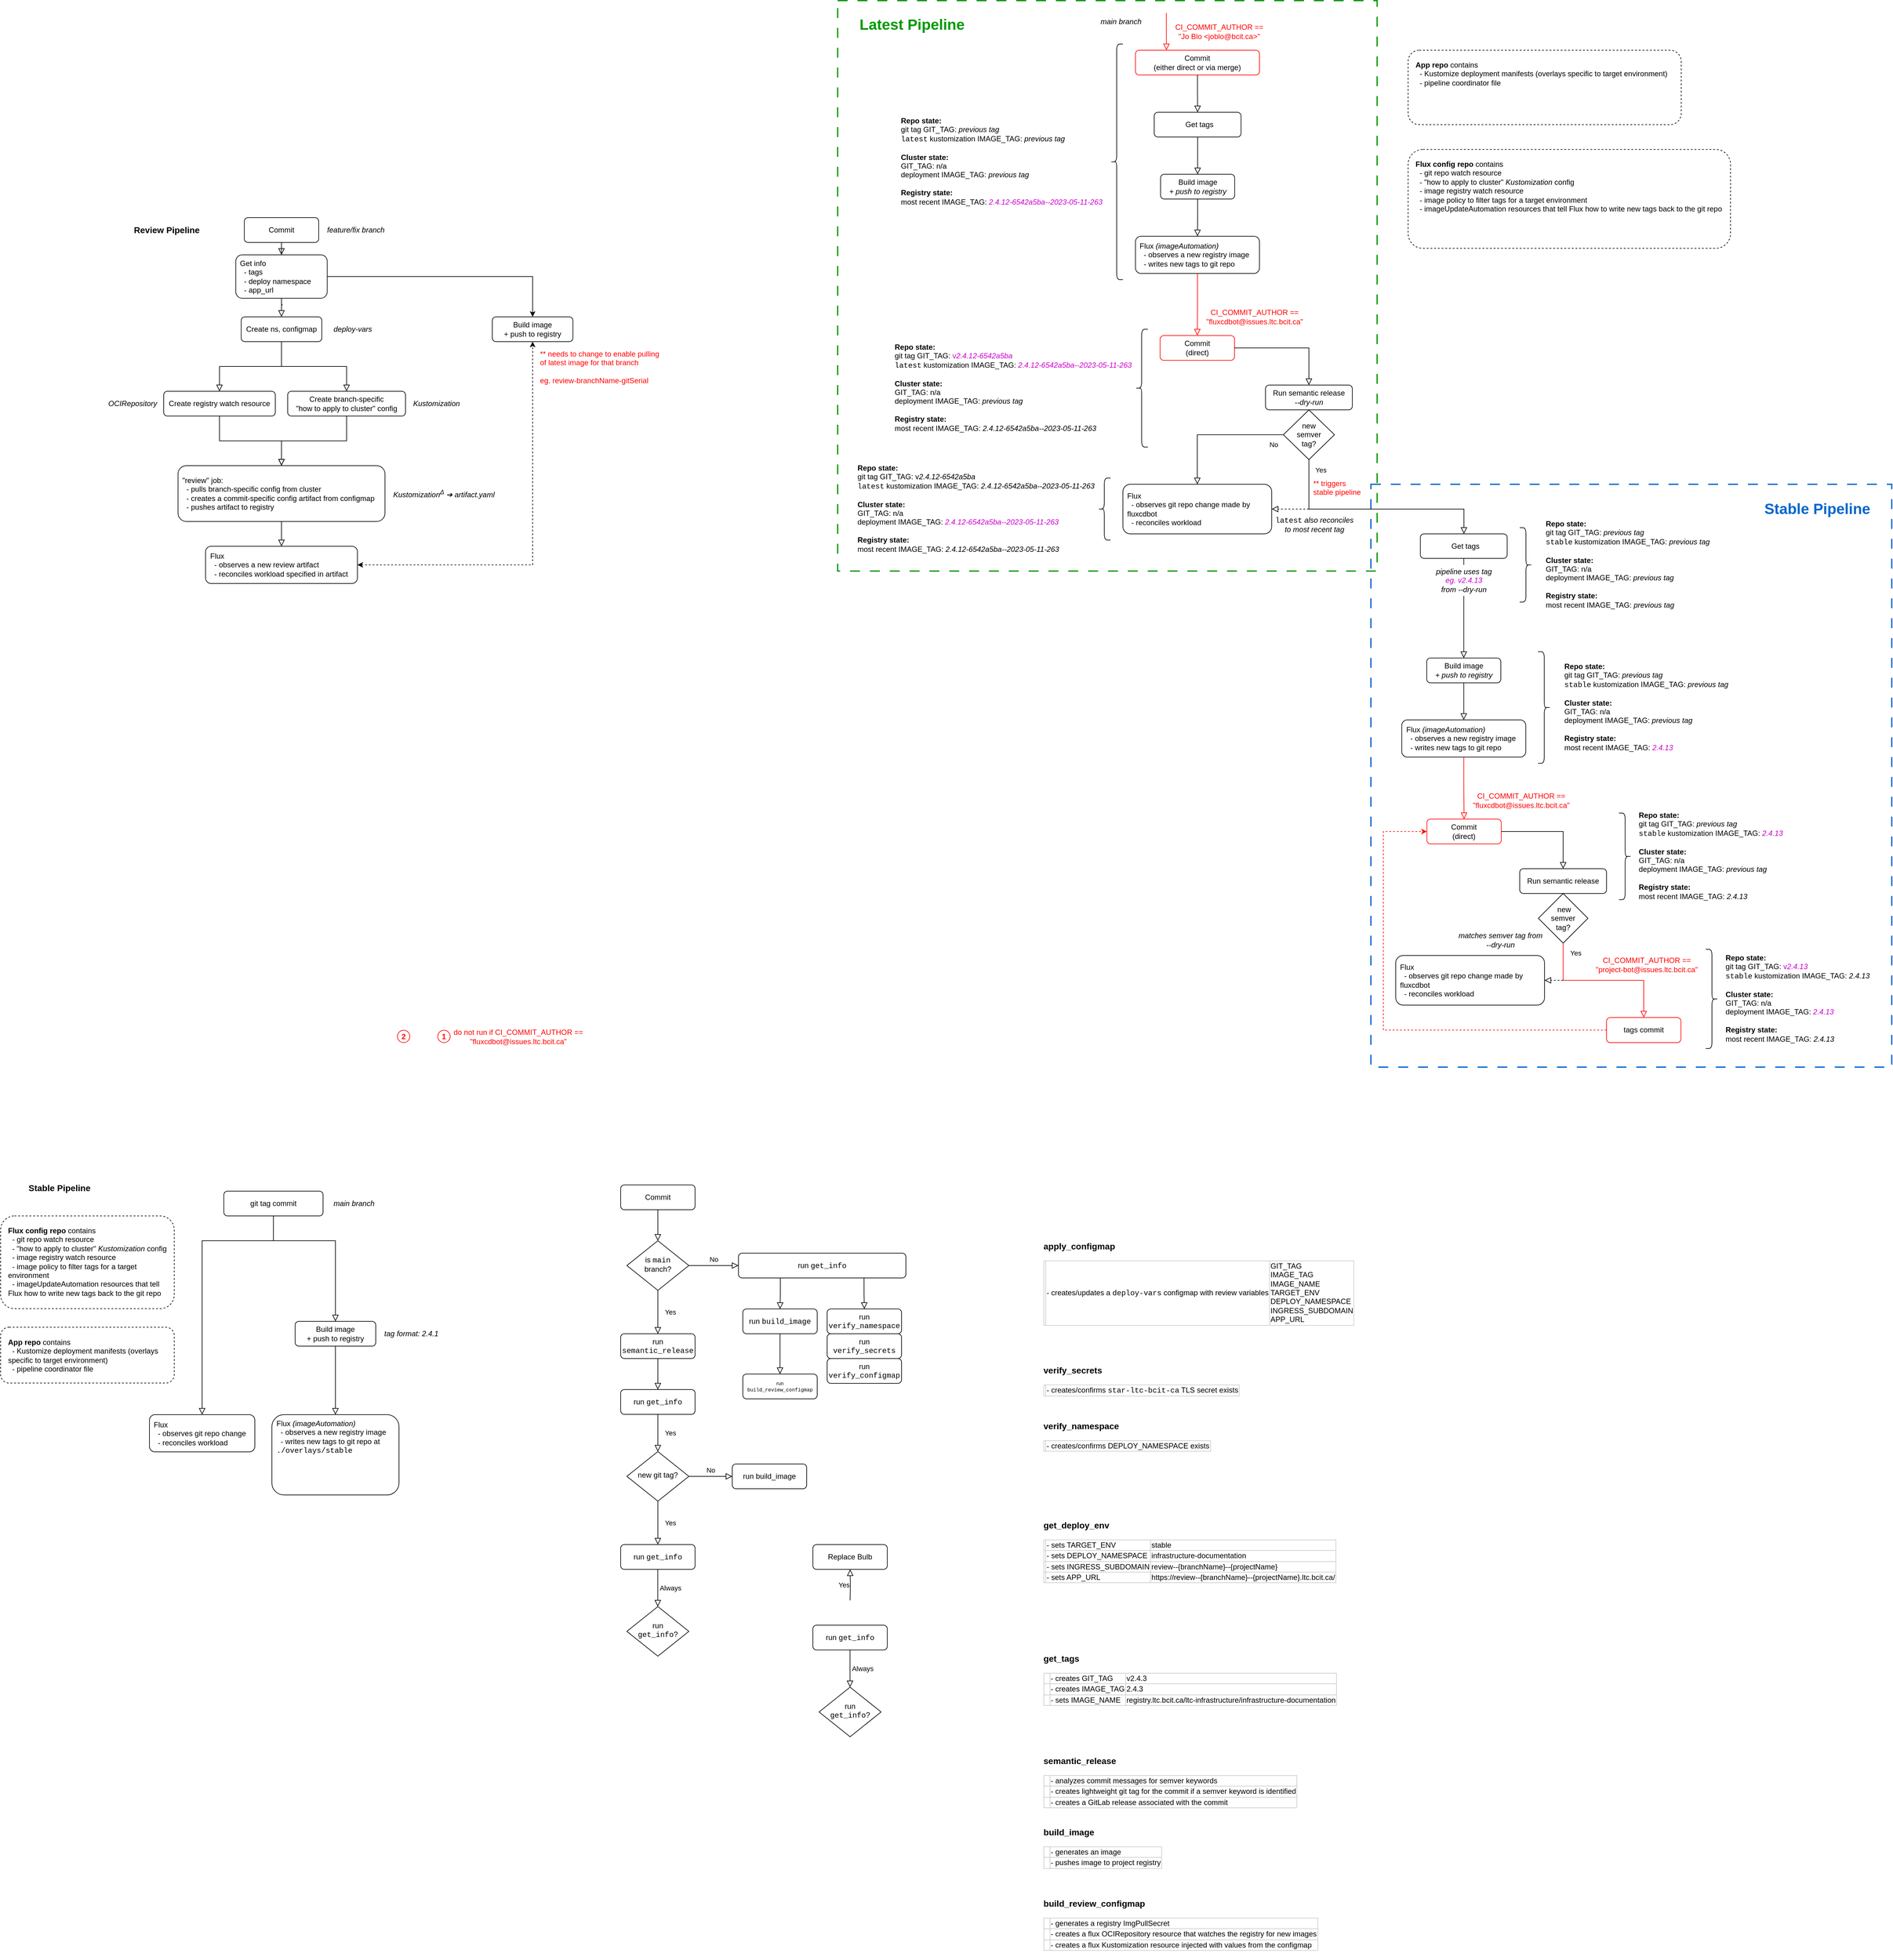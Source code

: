 <mxfile version="21.2.8" type="device">
  <diagram id="C5RBs43oDa-KdzZeNtuy" name="Page-1">
    <mxGraphModel dx="3401" dy="2417" grid="1" gridSize="10" guides="1" tooltips="1" connect="1" arrows="1" fold="1" page="1" pageScale="1" pageWidth="827" pageHeight="1169" math="0" shadow="0">
      <root>
        <mxCell id="WIyWlLk6GJQsqaUBKTNV-0" />
        <mxCell id="WIyWlLk6GJQsqaUBKTNV-1" parent="WIyWlLk6GJQsqaUBKTNV-0" />
        <mxCell id="xA1c-mV5jnr1yYVfnVHg-160" value="" style="rounded=0;whiteSpace=wrap;html=1;fillColor=none;strokeColor=#0066CC;dashed=1;strokeWidth=2;dashPattern=8 8;" vertex="1" parent="WIyWlLk6GJQsqaUBKTNV-1">
          <mxGeometry x="1220" y="-380" width="840" height="940" as="geometry" />
        </mxCell>
        <mxCell id="xA1c-mV5jnr1yYVfnVHg-159" value="" style="rounded=0;whiteSpace=wrap;html=1;fillColor=none;strokeColor=#009900;dashed=1;strokeWidth=2;dashPattern=8 8;" vertex="1" parent="WIyWlLk6GJQsqaUBKTNV-1">
          <mxGeometry x="360" y="-1160" width="870" height="920" as="geometry" />
        </mxCell>
        <mxCell id="WIyWlLk6GJQsqaUBKTNV-2" value="" style="rounded=0;html=1;jettySize=auto;orthogonalLoop=1;fontSize=11;endArrow=block;endFill=0;endSize=8;strokeWidth=1;shadow=0;labelBackgroundColor=none;edgeStyle=orthogonalEdgeStyle;" parent="WIyWlLk6GJQsqaUBKTNV-1" source="WIyWlLk6GJQsqaUBKTNV-3" target="WIyWlLk6GJQsqaUBKTNV-6" edge="1">
          <mxGeometry relative="1" as="geometry" />
        </mxCell>
        <mxCell id="WIyWlLk6GJQsqaUBKTNV-3" value="Commit" style="rounded=1;whiteSpace=wrap;html=1;fontSize=12;glass=0;strokeWidth=1;shadow=0;" parent="WIyWlLk6GJQsqaUBKTNV-1" vertex="1">
          <mxGeometry x="10" y="750" width="120" height="40" as="geometry" />
        </mxCell>
        <mxCell id="WIyWlLk6GJQsqaUBKTNV-4" value="Yes" style="rounded=0;html=1;jettySize=auto;orthogonalLoop=1;fontSize=11;endArrow=block;endFill=0;endSize=8;strokeWidth=1;shadow=0;labelBackgroundColor=none;edgeStyle=orthogonalEdgeStyle;entryX=0.5;entryY=0;entryDx=0;entryDy=0;" parent="WIyWlLk6GJQsqaUBKTNV-1" source="WIyWlLk6GJQsqaUBKTNV-6" target="xA1c-mV5jnr1yYVfnVHg-4" edge="1">
          <mxGeometry y="20" relative="1" as="geometry">
            <mxPoint as="offset" />
            <mxPoint x="70" y="990" as="targetPoint" />
          </mxGeometry>
        </mxCell>
        <mxCell id="WIyWlLk6GJQsqaUBKTNV-5" value="No" style="edgeStyle=orthogonalEdgeStyle;rounded=0;html=1;jettySize=auto;orthogonalLoop=1;fontSize=11;endArrow=block;endFill=0;endSize=8;strokeWidth=1;shadow=0;labelBackgroundColor=none;" parent="WIyWlLk6GJQsqaUBKTNV-1" source="WIyWlLk6GJQsqaUBKTNV-6" target="WIyWlLk6GJQsqaUBKTNV-7" edge="1">
          <mxGeometry y="10" relative="1" as="geometry">
            <mxPoint as="offset" />
          </mxGeometry>
        </mxCell>
        <mxCell id="WIyWlLk6GJQsqaUBKTNV-6" value="is &lt;font face=&quot;Courier New&quot;&gt;main&lt;br&gt;&lt;/font&gt;branch?" style="rhombus;whiteSpace=wrap;html=1;shadow=0;fontFamily=Helvetica;fontSize=12;align=center;strokeWidth=1;spacing=6;spacingTop=-4;" parent="WIyWlLk6GJQsqaUBKTNV-1" vertex="1">
          <mxGeometry x="20" y="840" width="100" height="80" as="geometry" />
        </mxCell>
        <mxCell id="WIyWlLk6GJQsqaUBKTNV-7" value="run &lt;font face=&quot;Courier New&quot;&gt;get_info&lt;/font&gt;" style="rounded=1;whiteSpace=wrap;html=1;fontSize=12;glass=0;strokeWidth=1;shadow=0;" parent="WIyWlLk6GJQsqaUBKTNV-1" vertex="1">
          <mxGeometry x="200" y="860" width="270" height="40" as="geometry" />
        </mxCell>
        <mxCell id="WIyWlLk6GJQsqaUBKTNV-8" value="Yes" style="rounded=0;html=1;jettySize=auto;orthogonalLoop=1;fontSize=11;endArrow=block;endFill=0;endSize=8;strokeWidth=1;shadow=0;labelBackgroundColor=none;edgeStyle=orthogonalEdgeStyle;entryX=0.5;entryY=0;entryDx=0;entryDy=0;" parent="WIyWlLk6GJQsqaUBKTNV-1" source="WIyWlLk6GJQsqaUBKTNV-10" target="WIyWlLk6GJQsqaUBKTNV-11" edge="1">
          <mxGeometry y="20" relative="1" as="geometry">
            <mxPoint as="offset" />
            <mxPoint x="70" y="1320" as="targetPoint" />
          </mxGeometry>
        </mxCell>
        <mxCell id="WIyWlLk6GJQsqaUBKTNV-9" value="Yes" style="edgeStyle=orthogonalEdgeStyle;rounded=0;html=1;jettySize=auto;orthogonalLoop=1;fontSize=11;endArrow=block;endFill=0;endSize=8;strokeWidth=1;shadow=0;labelBackgroundColor=none;" parent="WIyWlLk6GJQsqaUBKTNV-1" target="WIyWlLk6GJQsqaUBKTNV-12" edge="1">
          <mxGeometry y="10" relative="1" as="geometry">
            <mxPoint as="offset" />
            <mxPoint x="380" y="1420" as="sourcePoint" />
          </mxGeometry>
        </mxCell>
        <mxCell id="WIyWlLk6GJQsqaUBKTNV-10" value="new git tag?" style="rhombus;whiteSpace=wrap;html=1;shadow=0;fontFamily=Helvetica;fontSize=12;align=center;strokeWidth=1;spacing=6;spacingTop=-4;" parent="WIyWlLk6GJQsqaUBKTNV-1" vertex="1">
          <mxGeometry x="20" y="1180" width="100" height="80" as="geometry" />
        </mxCell>
        <mxCell id="WIyWlLk6GJQsqaUBKTNV-11" value="run &lt;font face=&quot;Courier New&quot;&gt;get_info&lt;/font&gt;" style="rounded=1;whiteSpace=wrap;html=1;fontSize=12;glass=0;strokeWidth=1;shadow=0;" parent="WIyWlLk6GJQsqaUBKTNV-1" vertex="1">
          <mxGeometry x="10" y="1330" width="120" height="40" as="geometry" />
        </mxCell>
        <mxCell id="WIyWlLk6GJQsqaUBKTNV-12" value="Replace Bulb" style="rounded=1;whiteSpace=wrap;html=1;fontSize=12;glass=0;strokeWidth=1;shadow=0;" parent="WIyWlLk6GJQsqaUBKTNV-1" vertex="1">
          <mxGeometry x="320" y="1330" width="120" height="40" as="geometry" />
        </mxCell>
        <mxCell id="xA1c-mV5jnr1yYVfnVHg-0" value="" style="rounded=0;html=1;jettySize=auto;orthogonalLoop=1;fontSize=11;endArrow=block;endFill=0;endSize=8;strokeWidth=1;shadow=0;labelBackgroundColor=none;edgeStyle=orthogonalEdgeStyle;" edge="1" parent="WIyWlLk6GJQsqaUBKTNV-1" source="xA1c-mV5jnr1yYVfnVHg-30">
          <mxGeometry relative="1" as="geometry">
            <mxPoint x="-537" y="-630" as="targetPoint" />
          </mxGeometry>
        </mxCell>
        <mxCell id="xA1c-mV5jnr1yYVfnVHg-1" value="Commit" style="rounded=1;whiteSpace=wrap;html=1;fontSize=12;glass=0;strokeWidth=1;shadow=0;" vertex="1" parent="WIyWlLk6GJQsqaUBKTNV-1">
          <mxGeometry x="-597" y="-810" width="120" height="40" as="geometry" />
        </mxCell>
        <mxCell id="xA1c-mV5jnr1yYVfnVHg-2" value="run&lt;br&gt;&lt;font face=&quot;Courier New&quot;&gt;get_info&lt;/font&gt;?" style="rhombus;whiteSpace=wrap;html=1;shadow=0;fontFamily=Helvetica;fontSize=12;align=center;strokeWidth=1;spacing=6;spacingTop=-4;" vertex="1" parent="WIyWlLk6GJQsqaUBKTNV-1">
          <mxGeometry x="20" y="1430" width="100" height="80" as="geometry" />
        </mxCell>
        <mxCell id="xA1c-mV5jnr1yYVfnVHg-3" value="Always" style="rounded=0;html=1;jettySize=auto;orthogonalLoop=1;fontSize=11;endArrow=block;endFill=0;endSize=8;strokeWidth=1;shadow=0;labelBackgroundColor=none;edgeStyle=orthogonalEdgeStyle;" edge="1" parent="WIyWlLk6GJQsqaUBKTNV-1">
          <mxGeometry y="20" relative="1" as="geometry">
            <mxPoint as="offset" />
            <mxPoint x="69.87" y="1370" as="sourcePoint" />
            <mxPoint x="69.87" y="1430" as="targetPoint" />
            <Array as="points">
              <mxPoint x="69.87" y="1420" />
              <mxPoint x="69.87" y="1420" />
            </Array>
          </mxGeometry>
        </mxCell>
        <mxCell id="xA1c-mV5jnr1yYVfnVHg-4" value="run &lt;font face=&quot;Courier New&quot;&gt;semantic_release&lt;/font&gt;" style="rounded=1;whiteSpace=wrap;html=1;fontSize=12;glass=0;strokeWidth=1;shadow=0;" vertex="1" parent="WIyWlLk6GJQsqaUBKTNV-1">
          <mxGeometry x="10" y="990" width="120" height="40" as="geometry" />
        </mxCell>
        <mxCell id="xA1c-mV5jnr1yYVfnVHg-5" value="run &lt;font face=&quot;Courier New&quot;&gt;get_info&lt;/font&gt;" style="rounded=1;whiteSpace=wrap;html=1;fontSize=12;glass=0;strokeWidth=1;shadow=0;" vertex="1" parent="WIyWlLk6GJQsqaUBKTNV-1">
          <mxGeometry x="10" y="1080" width="120" height="40" as="geometry" />
        </mxCell>
        <mxCell id="xA1c-mV5jnr1yYVfnVHg-6" value="" style="rounded=0;html=1;jettySize=auto;orthogonalLoop=1;fontSize=11;endArrow=block;endFill=0;endSize=8;strokeWidth=1;shadow=0;labelBackgroundColor=none;edgeStyle=orthogonalEdgeStyle;exitX=0.5;exitY=1;exitDx=0;exitDy=0;entryX=0.5;entryY=0;entryDx=0;entryDy=0;" edge="1" parent="WIyWlLk6GJQsqaUBKTNV-1" source="xA1c-mV5jnr1yYVfnVHg-4" target="xA1c-mV5jnr1yYVfnVHg-5">
          <mxGeometry y="20" relative="1" as="geometry">
            <mxPoint as="offset" />
            <mxPoint x="69.81" y="1020" as="sourcePoint" />
            <mxPoint x="69.81" y="1080" as="targetPoint" />
          </mxGeometry>
        </mxCell>
        <mxCell id="xA1c-mV5jnr1yYVfnVHg-8" value="&lt;h3&gt;get_tags&lt;/h3&gt;&lt;table style=&quot;border: 1px solid rgb(204, 204, 204); border-collapse: collapse;&quot; border=&quot;1&quot;&gt;&lt;tbody&gt;&lt;tr&gt;&lt;td&gt;&amp;nbsp;&amp;nbsp;&lt;/td&gt;&lt;td style=&quot;&quot;&gt;- creates GIT_TAG&lt;/td&gt;&lt;td&gt;v2.4.3&lt;/td&gt;&lt;/tr&gt;&lt;tr&gt;&lt;td&gt;&lt;br&gt;&lt;/td&gt;&lt;td style=&quot;&quot;&gt;- creates IMAGE_TAG&lt;/td&gt;&lt;td&gt;2.4.3&lt;/td&gt;&lt;/tr&gt;&lt;tr&gt;&lt;td&gt;&lt;br&gt;&lt;/td&gt;&lt;td&gt;- sets IMAGE_NAME&lt;/td&gt;&lt;td&gt;registry.ltc.bcit.ca/ltc-infrastructure/infrastructure-documentation&lt;/td&gt;&lt;/tr&gt;&lt;/tbody&gt;&lt;/table&gt;" style="text;html=1;strokeColor=none;fillColor=none;align=left;verticalAlign=top;whiteSpace=wrap;rounded=0;" vertex="1" parent="WIyWlLk6GJQsqaUBKTNV-1">
          <mxGeometry x="689.75" y="1485" width="540" height="165" as="geometry" />
        </mxCell>
        <mxCell id="xA1c-mV5jnr1yYVfnVHg-9" value="&lt;h3&gt;semantic_release&lt;/h3&gt;&lt;h3&gt;&lt;table style=&quot;background-color: initial; font-size: 12px; font-weight: normal; border: 1px solid rgb(204, 204, 204); border-collapse: collapse;&quot; border=&quot;1&quot;&gt;&lt;tbody&gt;&lt;tr&gt;&lt;td&gt;&amp;nbsp;&amp;nbsp;&lt;/td&gt;&lt;td&gt;- analyzes commit messages for semver keywords&lt;/td&gt;&lt;/tr&gt;&lt;tr&gt;&lt;td&gt;&lt;br&gt;&lt;/td&gt;&lt;td&gt;- creates lightweight git tag for the commit if a semver keyword is identified&lt;/td&gt;&lt;/tr&gt;&lt;tr&gt;&lt;td&gt;&lt;br&gt;&lt;/td&gt;&lt;td&gt;- creates a GitLab release associated with the commit&lt;/td&gt;&lt;/tr&gt;&lt;/tbody&gt;&lt;/table&gt;&lt;/h3&gt;" style="text;html=1;strokeColor=none;fillColor=none;align=left;verticalAlign=top;whiteSpace=wrap;rounded=0;" vertex="1" parent="WIyWlLk6GJQsqaUBKTNV-1">
          <mxGeometry x="689.75" y="1650" width="540" height="115" as="geometry" />
        </mxCell>
        <mxCell id="xA1c-mV5jnr1yYVfnVHg-10" value="Yes" style="rounded=0;html=1;jettySize=auto;orthogonalLoop=1;fontSize=11;endArrow=block;endFill=0;endSize=8;strokeWidth=1;shadow=0;labelBackgroundColor=none;edgeStyle=orthogonalEdgeStyle;exitX=0.5;exitY=1;exitDx=0;exitDy=0;entryX=0.5;entryY=0;entryDx=0;entryDy=0;" edge="1" parent="WIyWlLk6GJQsqaUBKTNV-1" source="xA1c-mV5jnr1yYVfnVHg-5" target="WIyWlLk6GJQsqaUBKTNV-10">
          <mxGeometry y="20" relative="1" as="geometry">
            <mxPoint as="offset" />
            <mxPoint x="69.78" y="1140" as="sourcePoint" />
            <mxPoint x="69.78" y="1200" as="targetPoint" />
          </mxGeometry>
        </mxCell>
        <mxCell id="xA1c-mV5jnr1yYVfnVHg-11" value="run &lt;font face=&quot;Courier New&quot;&gt;get_info&lt;/font&gt;" style="rounded=1;whiteSpace=wrap;html=1;fontSize=12;glass=0;strokeWidth=1;shadow=0;" vertex="1" parent="WIyWlLk6GJQsqaUBKTNV-1">
          <mxGeometry x="320" y="1460" width="120" height="40" as="geometry" />
        </mxCell>
        <mxCell id="xA1c-mV5jnr1yYVfnVHg-12" value="run&lt;br&gt;&lt;font face=&quot;Courier New&quot;&gt;get_info&lt;/font&gt;?" style="rhombus;whiteSpace=wrap;html=1;shadow=0;fontFamily=Helvetica;fontSize=12;align=center;strokeWidth=1;spacing=6;spacingTop=-4;" vertex="1" parent="WIyWlLk6GJQsqaUBKTNV-1">
          <mxGeometry x="330" y="1560" width="100" height="80" as="geometry" />
        </mxCell>
        <mxCell id="xA1c-mV5jnr1yYVfnVHg-13" value="Always" style="rounded=0;html=1;jettySize=auto;orthogonalLoop=1;fontSize=11;endArrow=block;endFill=0;endSize=8;strokeWidth=1;shadow=0;labelBackgroundColor=none;edgeStyle=orthogonalEdgeStyle;" edge="1" parent="WIyWlLk6GJQsqaUBKTNV-1">
          <mxGeometry y="20" relative="1" as="geometry">
            <mxPoint as="offset" />
            <mxPoint x="379.87" y="1500" as="sourcePoint" />
            <mxPoint x="379.87" y="1560" as="targetPoint" />
            <Array as="points">
              <mxPoint x="379.87" y="1550" />
              <mxPoint x="379.87" y="1550" />
            </Array>
          </mxGeometry>
        </mxCell>
        <mxCell id="xA1c-mV5jnr1yYVfnVHg-14" value="No" style="edgeStyle=orthogonalEdgeStyle;rounded=0;html=1;jettySize=auto;orthogonalLoop=1;fontSize=11;endArrow=block;endFill=0;endSize=8;strokeWidth=1;shadow=0;labelBackgroundColor=none;exitX=1;exitY=0.5;exitDx=0;exitDy=0;entryX=0;entryY=0.5;entryDx=0;entryDy=0;" edge="1" parent="WIyWlLk6GJQsqaUBKTNV-1" source="WIyWlLk6GJQsqaUBKTNV-10" target="xA1c-mV5jnr1yYVfnVHg-15">
          <mxGeometry y="10" relative="1" as="geometry">
            <mxPoint as="offset" />
            <mxPoint x="130" y="1219.78" as="sourcePoint" />
            <mxPoint x="180" y="1219.78" as="targetPoint" />
          </mxGeometry>
        </mxCell>
        <mxCell id="xA1c-mV5jnr1yYVfnVHg-15" value="run build_image" style="rounded=1;whiteSpace=wrap;html=1;fontSize=12;glass=0;strokeWidth=1;shadow=0;" vertex="1" parent="WIyWlLk6GJQsqaUBKTNV-1">
          <mxGeometry x="190" y="1200" width="120" height="40" as="geometry" />
        </mxCell>
        <mxCell id="xA1c-mV5jnr1yYVfnVHg-16" value="" style="edgeStyle=orthogonalEdgeStyle;rounded=0;html=1;jettySize=auto;orthogonalLoop=1;fontSize=11;endArrow=block;endFill=0;endSize=8;strokeWidth=1;shadow=0;labelBackgroundColor=none;exitX=0.25;exitY=1;exitDx=0;exitDy=0;entryX=0.5;entryY=0;entryDx=0;entryDy=0;" edge="1" parent="WIyWlLk6GJQsqaUBKTNV-1" target="xA1c-mV5jnr1yYVfnVHg-17" source="WIyWlLk6GJQsqaUBKTNV-7">
          <mxGeometry y="10" relative="1" as="geometry">
            <mxPoint as="offset" />
            <mxPoint x="324" y="880" as="sourcePoint" />
            <mxPoint x="384" y="879.78" as="targetPoint" />
          </mxGeometry>
        </mxCell>
        <mxCell id="xA1c-mV5jnr1yYVfnVHg-17" value="run &lt;font face=&quot;Courier New&quot;&gt;build_image&lt;/font&gt;" style="rounded=1;whiteSpace=wrap;html=1;fontSize=12;glass=0;strokeWidth=1;shadow=0;" vertex="1" parent="WIyWlLk6GJQsqaUBKTNV-1">
          <mxGeometry x="207" y="950" width="120" height="40" as="geometry" />
        </mxCell>
        <mxCell id="xA1c-mV5jnr1yYVfnVHg-18" value="&lt;h3&gt;build_image&lt;/h3&gt;&lt;h3&gt;&lt;table style=&quot;background-color: initial; font-size: 12px; font-weight: normal; border: 1px solid rgb(204, 204, 204); border-collapse: collapse;&quot; border=&quot;1&quot;&gt;&lt;tbody&gt;&lt;tr&gt;&lt;td&gt;&amp;nbsp;&amp;nbsp;&lt;/td&gt;&lt;td&gt;- generates an image&lt;/td&gt;&lt;/tr&gt;&lt;tr&gt;&lt;td&gt;&lt;br&gt;&lt;/td&gt;&lt;td&gt;- pushes image to project registry&lt;/td&gt;&lt;/tr&gt;&lt;/tbody&gt;&lt;/table&gt;&lt;/h3&gt;" style="text;html=1;strokeColor=none;fillColor=none;align=left;verticalAlign=top;whiteSpace=wrap;rounded=0;" vertex="1" parent="WIyWlLk6GJQsqaUBKTNV-1">
          <mxGeometry x="689.75" y="1765" width="540" height="100" as="geometry" />
        </mxCell>
        <mxCell id="xA1c-mV5jnr1yYVfnVHg-19" value="" style="edgeStyle=orthogonalEdgeStyle;rounded=0;html=1;jettySize=auto;orthogonalLoop=1;fontSize=11;endArrow=block;endFill=0;endSize=8;strokeWidth=1;shadow=0;labelBackgroundColor=none;exitX=0.75;exitY=1;exitDx=0;exitDy=0;entryX=0.5;entryY=0;entryDx=0;entryDy=0;" edge="1" parent="WIyWlLk6GJQsqaUBKTNV-1" target="xA1c-mV5jnr1yYVfnVHg-20" source="WIyWlLk6GJQsqaUBKTNV-7">
          <mxGeometry y="10" relative="1" as="geometry">
            <mxPoint as="offset" />
            <mxPoint x="410" y="910" as="sourcePoint" />
            <mxPoint x="530" y="899.78" as="targetPoint" />
          </mxGeometry>
        </mxCell>
        <mxCell id="xA1c-mV5jnr1yYVfnVHg-20" value="run &lt;font face=&quot;Courier New&quot;&gt;verify_namespace&lt;/font&gt;" style="rounded=1;whiteSpace=wrap;html=1;fontSize=12;glass=0;strokeWidth=1;shadow=0;" vertex="1" parent="WIyWlLk6GJQsqaUBKTNV-1">
          <mxGeometry x="343" y="950" width="120" height="40" as="geometry" />
        </mxCell>
        <mxCell id="xA1c-mV5jnr1yYVfnVHg-21" value="run &lt;font face=&quot;Courier New&quot;&gt;verify_secrets&lt;/font&gt;" style="rounded=1;whiteSpace=wrap;html=1;fontSize=12;glass=0;strokeWidth=1;shadow=0;" vertex="1" parent="WIyWlLk6GJQsqaUBKTNV-1">
          <mxGeometry x="343" y="990" width="120" height="40" as="geometry" />
        </mxCell>
        <mxCell id="xA1c-mV5jnr1yYVfnVHg-22" value="run &lt;font face=&quot;Courier New&quot;&gt;verify_configmap&lt;/font&gt;" style="rounded=1;whiteSpace=wrap;html=1;fontSize=12;glass=0;strokeWidth=1;shadow=0;" vertex="1" parent="WIyWlLk6GJQsqaUBKTNV-1">
          <mxGeometry x="343" y="1030" width="120" height="40" as="geometry" />
        </mxCell>
        <mxCell id="xA1c-mV5jnr1yYVfnVHg-23" value="" style="edgeStyle=orthogonalEdgeStyle;rounded=0;html=1;jettySize=auto;orthogonalLoop=1;fontSize=11;endArrow=block;endFill=0;endSize=8;strokeWidth=1;shadow=0;labelBackgroundColor=none;exitX=0.5;exitY=1;exitDx=0;exitDy=0;entryX=0.5;entryY=0;entryDx=0;entryDy=0;" edge="1" parent="WIyWlLk6GJQsqaUBKTNV-1" target="xA1c-mV5jnr1yYVfnVHg-24" source="xA1c-mV5jnr1yYVfnVHg-17">
          <mxGeometry y="10" relative="1" as="geometry">
            <mxPoint as="offset" />
            <mxPoint x="268" y="1005" as="sourcePoint" />
            <mxPoint x="384" y="984.78" as="targetPoint" />
          </mxGeometry>
        </mxCell>
        <mxCell id="xA1c-mV5jnr1yYVfnVHg-24" value="&lt;font style=&quot;font-size: 8px;&quot;&gt;run &lt;font style=&quot;font-size: 8px;&quot; face=&quot;Courier New&quot;&gt;build_review_configmap&lt;/font&gt;&lt;/font&gt;" style="rounded=1;whiteSpace=wrap;html=1;fontSize=8;glass=0;strokeWidth=1;shadow=0;" vertex="1" parent="WIyWlLk6GJQsqaUBKTNV-1">
          <mxGeometry x="207" y="1055" width="120" height="40" as="geometry" />
        </mxCell>
        <mxCell id="xA1c-mV5jnr1yYVfnVHg-25" value="&lt;h3&gt;build_review_configmap&lt;/h3&gt;&lt;h3&gt;&lt;table style=&quot;background-color: initial; font-size: 12px; font-weight: normal; border: 1px solid rgb(204, 204, 204); border-collapse: collapse;&quot; border=&quot;1&quot;&gt;&lt;tbody&gt;&lt;tr&gt;&lt;td&gt;&amp;nbsp;&amp;nbsp;&lt;/td&gt;&lt;td&gt;- generates a registry ImgPullSecret&lt;/td&gt;&lt;/tr&gt;&lt;tr&gt;&lt;td&gt;&lt;br&gt;&lt;/td&gt;&lt;td&gt;- creates a flux OCIRepository resource that watches the registry for new images&lt;/td&gt;&lt;/tr&gt;&lt;tr&gt;&lt;td&gt;&lt;br&gt;&lt;/td&gt;&lt;td&gt;- creates a flux Kustomization resource injected with values from the configmap&lt;/td&gt;&lt;/tr&gt;&lt;/tbody&gt;&lt;/table&gt;&lt;/h3&gt;" style="text;html=1;strokeColor=none;fillColor=none;align=left;verticalAlign=top;whiteSpace=wrap;rounded=0;" vertex="1" parent="WIyWlLk6GJQsqaUBKTNV-1">
          <mxGeometry x="689.75" y="1880" width="540" height="100" as="geometry" />
        </mxCell>
        <mxCell id="xA1c-mV5jnr1yYVfnVHg-26" value="&lt;h3&gt;get_deploy_env&lt;/h3&gt;&lt;table style=&quot;border: 1px solid rgb(204, 204, 204); border-collapse: collapse;&quot; border=&quot;1&quot;&gt;&lt;tbody&gt;&lt;tr&gt;&lt;td&gt;&lt;br&gt;&lt;/td&gt;&lt;td&gt;- sets TARGET_ENV&lt;/td&gt;&lt;td&gt;stable&lt;/td&gt;&lt;/tr&gt;&lt;tr&gt;&lt;td&gt;&lt;br&gt;&lt;/td&gt;&lt;td&gt;- sets DEPLOY_NAMESPACE&lt;/td&gt;&lt;td&gt;infrastructure-documentation&lt;/td&gt;&lt;/tr&gt;&lt;tr&gt;&lt;td&gt;&lt;br&gt;&lt;/td&gt;&lt;td&gt;- sets INGRESS_SUBDOMAIN&lt;/td&gt;&lt;td&gt;review--{branchName}--{projectName}&lt;br&gt;&lt;/td&gt;&lt;/tr&gt;&lt;tr&gt;&lt;td&gt;&lt;br&gt;&lt;/td&gt;&lt;td&gt;- sets APP_URL&lt;/td&gt;&lt;td&gt;https://review--{branchName}--{projectName}.ltc.bcit.ca/&lt;br&gt;&lt;/td&gt;&lt;/tr&gt;&lt;/tbody&gt;&lt;/table&gt;" style="text;html=1;strokeColor=none;fillColor=none;align=left;verticalAlign=top;whiteSpace=wrap;rounded=0;" vertex="1" parent="WIyWlLk6GJQsqaUBKTNV-1">
          <mxGeometry x="689.75" y="1270" width="540" height="165" as="geometry" />
        </mxCell>
        <mxCell id="xA1c-mV5jnr1yYVfnVHg-27" value="&lt;h3&gt;verify_namespace&lt;/h3&gt;&lt;table style=&quot;border: 1px solid rgb(204, 204, 204); border-collapse: collapse;&quot; border=&quot;1&quot;&gt;&lt;tbody&gt;&lt;tr&gt;&lt;td&gt;&lt;br&gt;&lt;/td&gt;&lt;td&gt;- creates/confirms DEPLOY_NAMESPACE exists&lt;/td&gt;&lt;/tr&gt;&lt;/tbody&gt;&lt;/table&gt;" style="text;html=1;strokeColor=none;fillColor=none;align=left;verticalAlign=top;whiteSpace=wrap;rounded=0;" vertex="1" parent="WIyWlLk6GJQsqaUBKTNV-1">
          <mxGeometry x="689.75" y="1110" width="540" height="110" as="geometry" />
        </mxCell>
        <mxCell id="xA1c-mV5jnr1yYVfnVHg-28" value="&lt;h3&gt;verify_secrets&lt;/h3&gt;&lt;table style=&quot;border: 1px solid rgb(204, 204, 204); border-collapse: collapse;&quot; border=&quot;1&quot;&gt;&lt;tbody&gt;&lt;tr&gt;&lt;td&gt;&lt;br&gt;&lt;/td&gt;&lt;td&gt;- creates/confirms &lt;font face=&quot;Courier New&quot;&gt;star-ltc-bcit-ca&lt;/font&gt; TLS secret exists&lt;/td&gt;&lt;/tr&gt;&lt;/tbody&gt;&lt;/table&gt;" style="text;html=1;strokeColor=none;fillColor=none;align=left;verticalAlign=top;whiteSpace=wrap;rounded=0;" vertex="1" parent="WIyWlLk6GJQsqaUBKTNV-1">
          <mxGeometry x="689.75" y="1020" width="540" height="90" as="geometry" />
        </mxCell>
        <mxCell id="xA1c-mV5jnr1yYVfnVHg-29" value="&lt;h3&gt;apply_configmap&lt;/h3&gt;&lt;table style=&quot;border: 1px solid rgb(204, 204, 204); border-collapse: collapse;&quot; border=&quot;1&quot;&gt;&lt;tbody&gt;&lt;tr&gt;&lt;td&gt;&lt;br&gt;&lt;/td&gt;&lt;td&gt;- creates/updates a &lt;font face=&quot;Courier New&quot;&gt;deploy-vars&lt;/font&gt; configmap with review variables&lt;/td&gt;&lt;td&gt;GIT_TAG&lt;br&gt;IMAGE_TAG&lt;br&gt;IMAGE_NAME&lt;br&gt;TARGET_ENV&lt;br&gt;DEPLOY_NAMESPACE&lt;br&gt;INGRESS_SUBDOMAIN&lt;br&gt;APP_URL&lt;/td&gt;&lt;/tr&gt;&lt;/tbody&gt;&lt;/table&gt;" style="text;html=1;strokeColor=none;fillColor=none;align=left;verticalAlign=top;whiteSpace=wrap;rounded=0;" vertex="1" parent="WIyWlLk6GJQsqaUBKTNV-1">
          <mxGeometry x="689.75" y="820" width="549" height="180" as="geometry" />
        </mxCell>
        <mxCell id="xA1c-mV5jnr1yYVfnVHg-31" value="&lt;h3&gt;Review Pipeline&lt;/h3&gt;" style="text;html=1;strokeColor=none;fillColor=none;align=center;verticalAlign=middle;whiteSpace=wrap;rounded=0;" vertex="1" parent="WIyWlLk6GJQsqaUBKTNV-1">
          <mxGeometry x="-787" y="-810" width="130" height="40" as="geometry" />
        </mxCell>
        <mxCell id="xA1c-mV5jnr1yYVfnVHg-32" value="" style="rounded=0;html=1;jettySize=auto;orthogonalLoop=1;fontSize=11;endArrow=block;endFill=0;endSize=8;strokeWidth=1;shadow=0;labelBackgroundColor=none;edgeStyle=orthogonalEdgeStyle;exitX=0.5;exitY=1;exitDx=0;exitDy=0;entryX=0.5;entryY=0;entryDx=0;entryDy=0;" edge="1" parent="WIyWlLk6GJQsqaUBKTNV-1" source="xA1c-mV5jnr1yYVfnVHg-30" target="xA1c-mV5jnr1yYVfnVHg-33">
          <mxGeometry relative="1" as="geometry">
            <mxPoint x="-537.21" y="-540" as="targetPoint" />
            <mxPoint x="-537.21" y="-590" as="sourcePoint" />
          </mxGeometry>
        </mxCell>
        <mxCell id="xA1c-mV5jnr1yYVfnVHg-33" value="Create registry watch resource" style="rounded=1;whiteSpace=wrap;html=1;fontSize=12;glass=0;strokeWidth=1;shadow=0;" vertex="1" parent="WIyWlLk6GJQsqaUBKTNV-1">
          <mxGeometry x="-727" y="-530" width="180" height="40" as="geometry" />
        </mxCell>
        <mxCell id="xA1c-mV5jnr1yYVfnVHg-34" value="" style="rounded=0;html=1;jettySize=auto;orthogonalLoop=1;fontSize=11;endArrow=block;endFill=0;endSize=8;strokeWidth=1;shadow=0;labelBackgroundColor=none;edgeStyle=orthogonalEdgeStyle;exitX=0.5;exitY=1;exitDx=0;exitDy=0;entryX=0.5;entryY=0;entryDx=0;entryDy=0;" edge="1" parent="WIyWlLk6GJQsqaUBKTNV-1" source="xA1c-mV5jnr1yYVfnVHg-30" target="xA1c-mV5jnr1yYVfnVHg-35">
          <mxGeometry relative="1" as="geometry">
            <mxPoint x="-537.21" y="-450" as="targetPoint" />
            <mxPoint x="-537.21" y="-500" as="sourcePoint" />
          </mxGeometry>
        </mxCell>
        <mxCell id="xA1c-mV5jnr1yYVfnVHg-35" value="Create branch-specific&lt;br&gt;&quot;how to apply to cluster&quot; config" style="rounded=1;whiteSpace=wrap;html=1;fontSize=12;glass=0;strokeWidth=1;shadow=0;" vertex="1" parent="WIyWlLk6GJQsqaUBKTNV-1">
          <mxGeometry x="-527" y="-530" width="190" height="40" as="geometry" />
        </mxCell>
        <mxCell id="xA1c-mV5jnr1yYVfnVHg-36" value="" style="rounded=0;html=1;jettySize=auto;orthogonalLoop=1;fontSize=11;endArrow=block;endFill=0;endSize=8;strokeWidth=1;shadow=0;labelBackgroundColor=none;edgeStyle=orthogonalEdgeStyle;exitX=0.5;exitY=1;exitDx=0;exitDy=0;entryX=0.5;entryY=0;entryDx=0;entryDy=0;" edge="1" parent="WIyWlLk6GJQsqaUBKTNV-1" source="xA1c-mV5jnr1yYVfnVHg-35" target="xA1c-mV5jnr1yYVfnVHg-39">
          <mxGeometry relative="1" as="geometry">
            <mxPoint x="-537.21" y="-360" as="targetPoint" />
            <mxPoint x="-537.21" y="-410" as="sourcePoint" />
          </mxGeometry>
        </mxCell>
        <mxCell id="xA1c-mV5jnr1yYVfnVHg-52" style="edgeStyle=orthogonalEdgeStyle;rounded=0;orthogonalLoop=1;jettySize=auto;html=1;exitX=1;exitY=0.5;exitDx=0;exitDy=0;entryX=0.5;entryY=1;entryDx=0;entryDy=0;startArrow=classic;startFill=1;dashed=1;" edge="1" parent="WIyWlLk6GJQsqaUBKTNV-1" source="xA1c-mV5jnr1yYVfnVHg-37" target="xA1c-mV5jnr1yYVfnVHg-46">
          <mxGeometry relative="1" as="geometry" />
        </mxCell>
        <mxCell id="xA1c-mV5jnr1yYVfnVHg-37" value="Flux&lt;br&gt;&lt;div style=&quot;&quot;&gt;&lt;span style=&quot;background-color: initial;&quot;&gt;&amp;nbsp; - observes a new review artifact&lt;/span&gt;&lt;/div&gt;&lt;div style=&quot;&quot;&gt;&lt;span style=&quot;background-color: initial;&quot;&gt;&amp;nbsp; - reconciles workload specified in artifact&lt;/span&gt;&lt;/div&gt;" style="rounded=1;whiteSpace=wrap;html=1;fontSize=12;glass=0;strokeWidth=1;shadow=0;align=left;spacingLeft=5;" vertex="1" parent="WIyWlLk6GJQsqaUBKTNV-1">
          <mxGeometry x="-659.5" y="-280" width="245" height="60" as="geometry" />
        </mxCell>
        <mxCell id="xA1c-mV5jnr1yYVfnVHg-39" value="&quot;review&quot; job:&lt;br&gt;&amp;nbsp; - pulls branch-specific config from cluster&lt;br&gt;&amp;nbsp; - creates a commit-specific config artifact from configmap&lt;br&gt;&amp;nbsp; - pushes artifact to registry" style="rounded=1;whiteSpace=wrap;html=1;fontSize=12;glass=0;strokeWidth=1;shadow=0;align=left;spacingLeft=5;" vertex="1" parent="WIyWlLk6GJQsqaUBKTNV-1">
          <mxGeometry x="-703.87" y="-410" width="333.75" height="90" as="geometry" />
        </mxCell>
        <mxCell id="xA1c-mV5jnr1yYVfnVHg-40" value="" style="rounded=0;html=1;jettySize=auto;orthogonalLoop=1;fontSize=11;endArrow=block;endFill=0;endSize=8;strokeWidth=1;shadow=0;labelBackgroundColor=none;edgeStyle=orthogonalEdgeStyle;exitX=0.5;exitY=1;exitDx=0;exitDy=0;entryX=0.5;entryY=0;entryDx=0;entryDy=0;" edge="1" parent="WIyWlLk6GJQsqaUBKTNV-1" source="xA1c-mV5jnr1yYVfnVHg-39" target="xA1c-mV5jnr1yYVfnVHg-37">
          <mxGeometry relative="1" as="geometry">
            <mxPoint x="-537" y="-270" as="targetPoint" />
            <mxPoint x="-537.21" y="-280" as="sourcePoint" />
          </mxGeometry>
        </mxCell>
        <mxCell id="xA1c-mV5jnr1yYVfnVHg-41" value="&lt;i&gt;OCIRepository&lt;/i&gt;" style="text;html=1;strokeColor=none;fillColor=none;align=center;verticalAlign=middle;whiteSpace=wrap;rounded=0;" vertex="1" parent="WIyWlLk6GJQsqaUBKTNV-1">
          <mxGeometry x="-827" y="-525" width="100" height="30" as="geometry" />
        </mxCell>
        <mxCell id="xA1c-mV5jnr1yYVfnVHg-42" value="" style="rounded=0;html=1;jettySize=auto;orthogonalLoop=1;fontSize=11;endArrow=block;endFill=0;endSize=8;strokeWidth=1;shadow=0;labelBackgroundColor=none;edgeStyle=orthogonalEdgeStyle;entryX=0.5;entryY=0;entryDx=0;entryDy=0;" edge="1" parent="WIyWlLk6GJQsqaUBKTNV-1" source="xA1c-mV5jnr1yYVfnVHg-1" target="xA1c-mV5jnr1yYVfnVHg-47">
          <mxGeometry relative="1" as="geometry">
            <mxPoint x="-537" y="-630" as="targetPoint" />
            <mxPoint x="-537" y="-690" as="sourcePoint" />
          </mxGeometry>
        </mxCell>
        <mxCell id="xA1c-mV5jnr1yYVfnVHg-30" value="Create ns, configmap" style="rounded=1;whiteSpace=wrap;html=1;fontSize=12;glass=0;strokeWidth=1;shadow=0;" vertex="1" parent="WIyWlLk6GJQsqaUBKTNV-1">
          <mxGeometry x="-602" y="-650" width="130" height="40" as="geometry" />
        </mxCell>
        <mxCell id="xA1c-mV5jnr1yYVfnVHg-43" value="&lt;i&gt;deploy-vars&lt;/i&gt;" style="text;html=1;strokeColor=none;fillColor=none;align=center;verticalAlign=middle;whiteSpace=wrap;rounded=0;" vertex="1" parent="WIyWlLk6GJQsqaUBKTNV-1">
          <mxGeometry x="-472" y="-645" width="100" height="30" as="geometry" />
        </mxCell>
        <mxCell id="xA1c-mV5jnr1yYVfnVHg-44" value="&lt;i&gt;Kustomization&lt;/i&gt;" style="text;html=1;strokeColor=none;fillColor=none;align=center;verticalAlign=middle;whiteSpace=wrap;rounded=0;" vertex="1" parent="WIyWlLk6GJQsqaUBKTNV-1">
          <mxGeometry x="-337" y="-525" width="100" height="30" as="geometry" />
        </mxCell>
        <mxCell id="xA1c-mV5jnr1yYVfnVHg-45" value="Kustomization&lt;sup&gt;Δ&lt;/sup&gt;&amp;nbsp;➔&amp;nbsp;artifact.yaml" style="text;html=1;strokeColor=none;fillColor=none;align=center;verticalAlign=middle;whiteSpace=wrap;rounded=0;fontStyle=2" vertex="1" parent="WIyWlLk6GJQsqaUBKTNV-1">
          <mxGeometry x="-370.12" y="-380" width="190" height="30" as="geometry" />
        </mxCell>
        <mxCell id="xA1c-mV5jnr1yYVfnVHg-46" value="Build image &lt;br&gt;+ push to registry" style="rounded=1;whiteSpace=wrap;html=1;fontSize=12;glass=0;strokeWidth=1;shadow=0;" vertex="1" parent="WIyWlLk6GJQsqaUBKTNV-1">
          <mxGeometry x="-197" y="-650" width="130" height="40" as="geometry" />
        </mxCell>
        <mxCell id="xA1c-mV5jnr1yYVfnVHg-49" style="edgeStyle=orthogonalEdgeStyle;rounded=0;orthogonalLoop=1;jettySize=auto;html=1;exitX=1;exitY=0.5;exitDx=0;exitDy=0;entryX=0.5;entryY=0;entryDx=0;entryDy=0;" edge="1" parent="WIyWlLk6GJQsqaUBKTNV-1" source="xA1c-mV5jnr1yYVfnVHg-47" target="xA1c-mV5jnr1yYVfnVHg-46">
          <mxGeometry relative="1" as="geometry" />
        </mxCell>
        <mxCell id="xA1c-mV5jnr1yYVfnVHg-47" value="Get info&lt;br&gt;&amp;nbsp; - tags&lt;br&gt;&amp;nbsp; - deploy namespace&lt;br&gt;&amp;nbsp; - app_url" style="rounded=1;whiteSpace=wrap;html=1;fontSize=12;glass=0;strokeWidth=1;shadow=0;align=left;spacingLeft=5;" vertex="1" parent="WIyWlLk6GJQsqaUBKTNV-1">
          <mxGeometry x="-610.75" y="-750" width="147.5" height="70" as="geometry" />
        </mxCell>
        <mxCell id="xA1c-mV5jnr1yYVfnVHg-48" value="" style="rounded=0;html=1;jettySize=auto;orthogonalLoop=1;fontSize=11;endArrow=block;endFill=0;endSize=8;strokeWidth=1;shadow=0;labelBackgroundColor=none;edgeStyle=orthogonalEdgeStyle;exitX=0.5;exitY=1;exitDx=0;exitDy=0;entryX=0.5;entryY=0;entryDx=0;entryDy=0;" edge="1" parent="WIyWlLk6GJQsqaUBKTNV-1" source="xA1c-mV5jnr1yYVfnVHg-47" target="xA1c-mV5jnr1yYVfnVHg-30">
          <mxGeometry relative="1" as="geometry">
            <mxPoint x="-537.5" y="-650" as="targetPoint" />
            <mxPoint x="-537.5" y="-690" as="sourcePoint" />
            <Array as="points">
              <mxPoint x="-537" y="-669" />
              <mxPoint x="-536" y="-669" />
              <mxPoint x="-537" y="-670" />
            </Array>
          </mxGeometry>
        </mxCell>
        <mxCell id="xA1c-mV5jnr1yYVfnVHg-50" value="" style="rounded=0;html=1;jettySize=auto;orthogonalLoop=1;fontSize=11;endArrow=block;endFill=0;endSize=8;strokeWidth=1;shadow=0;labelBackgroundColor=none;edgeStyle=orthogonalEdgeStyle;exitX=0.5;exitY=1;exitDx=0;exitDy=0;entryX=0.5;entryY=0;entryDx=0;entryDy=0;" edge="1" parent="WIyWlLk6GJQsqaUBKTNV-1" source="xA1c-mV5jnr1yYVfnVHg-33" target="xA1c-mV5jnr1yYVfnVHg-39">
          <mxGeometry relative="1" as="geometry">
            <mxPoint x="-527" y="-400" as="targetPoint" />
            <mxPoint x="-432" y="-500" as="sourcePoint" />
          </mxGeometry>
        </mxCell>
        <mxCell id="xA1c-mV5jnr1yYVfnVHg-51" value="&lt;i&gt;feature/fix branch&lt;/i&gt;" style="text;html=1;strokeColor=none;fillColor=none;align=center;verticalAlign=middle;whiteSpace=wrap;rounded=0;" vertex="1" parent="WIyWlLk6GJQsqaUBKTNV-1">
          <mxGeometry x="-477" y="-805" width="120" height="30" as="geometry" />
        </mxCell>
        <mxCell id="xA1c-mV5jnr1yYVfnVHg-53" value="&lt;h1&gt;Latest Pipeline&lt;/h1&gt;" style="text;html=1;strokeColor=none;fillColor=none;align=center;verticalAlign=middle;whiteSpace=wrap;rounded=0;fontColor=#009900;" vertex="1" parent="WIyWlLk6GJQsqaUBKTNV-1">
          <mxGeometry x="380" y="-1140.75" width="200" height="40" as="geometry" />
        </mxCell>
        <mxCell id="xA1c-mV5jnr1yYVfnVHg-54" value="" style="rounded=0;html=1;jettySize=auto;orthogonalLoop=1;fontSize=11;endArrow=block;endFill=0;endSize=8;strokeWidth=1;shadow=0;labelBackgroundColor=none;edgeStyle=orthogonalEdgeStyle;exitX=0.5;exitY=1;exitDx=0;exitDy=0;entryX=0.5;entryY=0;entryDx=0;entryDy=0;" edge="1" parent="WIyWlLk6GJQsqaUBKTNV-1" source="xA1c-mV5jnr1yYVfnVHg-57" target="xA1c-mV5jnr1yYVfnVHg-70">
          <mxGeometry relative="1" as="geometry">
            <mxPoint x="928.75" y="-694" as="targetPoint" />
            <Array as="points" />
          </mxGeometry>
        </mxCell>
        <mxCell id="xA1c-mV5jnr1yYVfnVHg-55" value="Commit&lt;br&gt;(either direct or via merge)" style="rounded=1;whiteSpace=wrap;html=1;fontSize=12;glass=0;strokeWidth=1;shadow=0;strokeColor=#FF0000;" vertex="1" parent="WIyWlLk6GJQsqaUBKTNV-1">
          <mxGeometry x="840.25" y="-1080" width="200" height="40" as="geometry" />
        </mxCell>
        <mxCell id="xA1c-mV5jnr1yYVfnVHg-56" value="" style="rounded=0;html=1;jettySize=auto;orthogonalLoop=1;fontSize=11;endArrow=block;endFill=0;endSize=8;strokeWidth=1;shadow=0;labelBackgroundColor=none;edgeStyle=orthogonalEdgeStyle;entryX=0.5;entryY=0;entryDx=0;entryDy=0;exitX=0.5;exitY=1;exitDx=0;exitDy=0;" edge="1" parent="WIyWlLk6GJQsqaUBKTNV-1" source="xA1c-mV5jnr1yYVfnVHg-55" target="xA1c-mV5jnr1yYVfnVHg-92">
          <mxGeometry relative="1" as="geometry">
            <mxPoint x="940.5" y="-1004.5" as="targetPoint" />
            <mxPoint x="1011.5" y="-1009" as="sourcePoint" />
            <Array as="points">
              <mxPoint x="940.25" y="-1035.5" />
              <mxPoint x="940.25" y="-1015.5" />
              <mxPoint x="940.25" y="-1015.5" />
            </Array>
          </mxGeometry>
        </mxCell>
        <mxCell id="xA1c-mV5jnr1yYVfnVHg-57" value="Build image&lt;br&gt;&lt;i&gt;+ push to registry&lt;/i&gt;" style="rounded=1;whiteSpace=wrap;html=1;fontSize=12;glass=0;strokeWidth=1;shadow=0;" vertex="1" parent="WIyWlLk6GJQsqaUBKTNV-1">
          <mxGeometry x="880.76" y="-880" width="119.5" height="40" as="geometry" />
        </mxCell>
        <mxCell id="xA1c-mV5jnr1yYVfnVHg-61" value="&lt;i&gt;main branch&lt;/i&gt;" style="text;html=1;strokeColor=none;fillColor=none;align=center;verticalAlign=middle;whiteSpace=wrap;rounded=0;" vertex="1" parent="WIyWlLk6GJQsqaUBKTNV-1">
          <mxGeometry x="767.25" y="-1140.75" width="100" height="30" as="geometry" />
        </mxCell>
        <mxCell id="xA1c-mV5jnr1yYVfnVHg-64" value="Flux&lt;br&gt;&lt;div style=&quot;&quot;&gt;&lt;span style=&quot;background-color: initial;&quot;&gt;&amp;nbsp; - observes git repo change made by fluxcdbot&lt;/span&gt;&lt;/div&gt;&lt;div style=&quot;&quot;&gt;&lt;span style=&quot;background-color: initial;&quot;&gt;&amp;nbsp; - reconciles workload&lt;/span&gt;&lt;/div&gt;" style="rounded=1;whiteSpace=wrap;html=1;fontSize=12;glass=0;strokeWidth=1;shadow=0;align=left;spacingLeft=5;" vertex="1" parent="WIyWlLk6GJQsqaUBKTNV-1">
          <mxGeometry x="820" y="-380" width="240" height="80" as="geometry" />
        </mxCell>
        <mxCell id="xA1c-mV5jnr1yYVfnVHg-65" value="&lt;b&gt;Flux config repo&lt;/b&gt; contains&lt;br&gt;&lt;div style=&quot;&quot;&gt;&lt;span style=&quot;background-color: initial;&quot;&gt;&amp;nbsp; - git repo watch resource&lt;/span&gt;&lt;/div&gt;&lt;div style=&quot;&quot;&gt;&lt;span style=&quot;background-color: initial;&quot;&gt;&amp;nbsp; - &quot;how to apply to cluster&quot; &lt;i&gt;Kustomization&lt;/i&gt; config&lt;/span&gt;&lt;/div&gt;&lt;div style=&quot;&quot;&gt;&amp;nbsp; - image registry watch resource&lt;/div&gt;&lt;div style=&quot;&quot;&gt;&amp;nbsp; - image policy to filter tags for a target environment&lt;/div&gt;&lt;div style=&quot;&quot;&gt;&amp;nbsp; - imageUpdateAutomation resources that tell Flux how to write new tags back to the git repo&lt;/div&gt;" style="rounded=1;whiteSpace=wrap;html=1;fontSize=12;glass=0;strokeWidth=1;shadow=0;align=left;spacingLeft=10;dashed=1;verticalAlign=top;spacingTop=10;spacingRight=10;" vertex="1" parent="WIyWlLk6GJQsqaUBKTNV-1">
          <mxGeometry x="1280" y="-920" width="520" height="159.5" as="geometry" />
        </mxCell>
        <mxCell id="xA1c-mV5jnr1yYVfnVHg-68" value="&lt;b&gt;App repo&lt;/b&gt; contains&lt;br&gt;&lt;div style=&quot;&quot;&gt;&lt;span style=&quot;background-color: initial;&quot;&gt;&amp;nbsp; - Kustomize deployment manifests (overlays specific to target environment)&lt;/span&gt;&lt;/div&gt;&lt;div style=&quot;&quot;&gt;&lt;span style=&quot;background-color: initial;&quot;&gt;&amp;nbsp; - pipeline coordinator file&lt;br&gt;&lt;/span&gt;&lt;/div&gt;" style="rounded=1;whiteSpace=wrap;html=1;fontSize=12;glass=0;strokeWidth=1;shadow=0;align=left;spacingLeft=10;dashed=1;verticalAlign=top;spacingTop=10;spacingRight=10;" vertex="1" parent="WIyWlLk6GJQsqaUBKTNV-1">
          <mxGeometry x="1280" y="-1080" width="440.44" height="120" as="geometry" />
        </mxCell>
        <mxCell id="xA1c-mV5jnr1yYVfnVHg-70" value="Flux &lt;i&gt;(imageAutomation)&lt;/i&gt;&lt;br&gt;&lt;div style=&quot;&quot;&gt;&lt;span style=&quot;background-color: initial;&quot;&gt;&amp;nbsp; - observes a new registry image&lt;/span&gt;&lt;/div&gt;&lt;div style=&quot;&quot;&gt;&lt;span style=&quot;background-color: initial;&quot;&gt;&amp;nbsp; - writes new tags to git repo&lt;/span&gt;&lt;/div&gt;" style="rounded=1;whiteSpace=wrap;html=1;fontSize=12;glass=0;strokeWidth=1;shadow=0;align=left;spacingLeft=5;" vertex="1" parent="WIyWlLk6GJQsqaUBKTNV-1">
          <mxGeometry x="840.25" y="-780" width="200" height="60" as="geometry" />
        </mxCell>
        <mxCell id="xA1c-mV5jnr1yYVfnVHg-74" value="** needs to change to enable pulling of latest image for that branch&lt;br&gt;&lt;br&gt;eg.&amp;nbsp;review-branchName-gitSerial" style="text;html=1;strokeColor=none;fillColor=none;align=left;verticalAlign=top;whiteSpace=wrap;rounded=0;fontColor=#FF0000;spacingLeft=5;spacingTop=5;" vertex="1" parent="WIyWlLk6GJQsqaUBKTNV-1">
          <mxGeometry x="-127" y="-609.5" width="210" height="89.5" as="geometry" />
        </mxCell>
        <mxCell id="xA1c-mV5jnr1yYVfnVHg-75" value="&lt;h3&gt;Stable Pipeline&lt;/h3&gt;" style="text;html=1;strokeColor=none;fillColor=none;align=center;verticalAlign=middle;whiteSpace=wrap;rounded=0;" vertex="1" parent="WIyWlLk6GJQsqaUBKTNV-1">
          <mxGeometry x="-990" y="740" width="190" height="30" as="geometry" />
        </mxCell>
        <mxCell id="xA1c-mV5jnr1yYVfnVHg-76" value="" style="rounded=0;html=1;jettySize=auto;orthogonalLoop=1;fontSize=11;endArrow=block;endFill=0;endSize=8;strokeWidth=1;shadow=0;labelBackgroundColor=none;edgeStyle=orthogonalEdgeStyle;exitX=0.5;exitY=1;exitDx=0;exitDy=0;entryX=0.5;entryY=0;entryDx=0;entryDy=0;" edge="1" parent="WIyWlLk6GJQsqaUBKTNV-1" source="xA1c-mV5jnr1yYVfnVHg-79" target="xA1c-mV5jnr1yYVfnVHg-84">
          <mxGeometry relative="1" as="geometry">
            <mxPoint x="-462.5" y="1119.5" as="targetPoint" />
            <Array as="points" />
          </mxGeometry>
        </mxCell>
        <mxCell id="xA1c-mV5jnr1yYVfnVHg-77" value="git tag commit" style="rounded=1;whiteSpace=wrap;html=1;fontSize=12;glass=0;strokeWidth=1;shadow=0;" vertex="1" parent="WIyWlLk6GJQsqaUBKTNV-1">
          <mxGeometry x="-630" y="760" width="160" height="40" as="geometry" />
        </mxCell>
        <mxCell id="xA1c-mV5jnr1yYVfnVHg-78" value="" style="rounded=0;html=1;jettySize=auto;orthogonalLoop=1;fontSize=11;endArrow=block;endFill=0;endSize=8;strokeWidth=1;shadow=0;labelBackgroundColor=none;edgeStyle=orthogonalEdgeStyle;entryX=0.5;entryY=0;entryDx=0;entryDy=0;" edge="1" parent="WIyWlLk6GJQsqaUBKTNV-1" source="xA1c-mV5jnr1yYVfnVHg-77" target="xA1c-mV5jnr1yYVfnVHg-79">
          <mxGeometry relative="1" as="geometry">
            <mxPoint x="-480" y="950" as="targetPoint" />
            <mxPoint x="-586.25" y="875.5" as="sourcePoint" />
            <Array as="points">
              <mxPoint x="-550" y="840" />
              <mxPoint x="-450" y="840" />
            </Array>
          </mxGeometry>
        </mxCell>
        <mxCell id="xA1c-mV5jnr1yYVfnVHg-79" value="Build image&lt;br&gt;+ push to registry" style="rounded=1;whiteSpace=wrap;html=1;fontSize=12;glass=0;strokeWidth=1;shadow=0;" vertex="1" parent="WIyWlLk6GJQsqaUBKTNV-1">
          <mxGeometry x="-515" y="970" width="130" height="40" as="geometry" />
        </mxCell>
        <mxCell id="xA1c-mV5jnr1yYVfnVHg-80" value="&lt;i&gt;main branch&lt;/i&gt;" style="text;html=1;strokeColor=none;fillColor=none;align=center;verticalAlign=middle;whiteSpace=wrap;rounded=0;" vertex="1" parent="WIyWlLk6GJQsqaUBKTNV-1">
          <mxGeometry x="-470" y="765" width="100" height="30" as="geometry" />
        </mxCell>
        <mxCell id="xA1c-mV5jnr1yYVfnVHg-81" value="Flux&lt;br&gt;&lt;div style=&quot;&quot;&gt;&lt;span style=&quot;background-color: initial;&quot;&gt;&amp;nbsp; - observes git repo change&lt;/span&gt;&lt;/div&gt;&lt;div style=&quot;&quot;&gt;&lt;span style=&quot;background-color: initial;&quot;&gt;&amp;nbsp; - reconciles workload&lt;/span&gt;&lt;/div&gt;" style="rounded=1;whiteSpace=wrap;html=1;fontSize=12;glass=0;strokeWidth=1;shadow=0;align=left;spacingLeft=5;" vertex="1" parent="WIyWlLk6GJQsqaUBKTNV-1">
          <mxGeometry x="-750" y="1120.5" width="170" height="60" as="geometry" />
        </mxCell>
        <mxCell id="xA1c-mV5jnr1yYVfnVHg-82" value="&lt;b&gt;Flux config repo&lt;/b&gt; contains&lt;br&gt;&lt;div style=&quot;&quot;&gt;&lt;span style=&quot;background-color: initial;&quot;&gt;&amp;nbsp; - git repo watch resource&lt;/span&gt;&lt;/div&gt;&lt;div style=&quot;&quot;&gt;&lt;span style=&quot;background-color: initial;&quot;&gt;&amp;nbsp; - &quot;how to apply to cluster&quot; &lt;i&gt;Kustomization&lt;/i&gt; config&lt;/span&gt;&lt;/div&gt;&lt;div style=&quot;&quot;&gt;&amp;nbsp; - image registry watch resource&lt;/div&gt;&lt;div style=&quot;&quot;&gt;&amp;nbsp; - image policy to filter tags for a target environment&lt;/div&gt;&lt;div style=&quot;&quot;&gt;&amp;nbsp; - imageUpdateAutomation resources that tell Flux how to write new tags back to the git repo&lt;/div&gt;" style="rounded=1;whiteSpace=wrap;html=1;fontSize=12;glass=0;strokeWidth=1;shadow=0;align=left;spacingLeft=10;dashed=1;verticalAlign=top;spacingTop=10;spacingRight=10;" vertex="1" parent="WIyWlLk6GJQsqaUBKTNV-1">
          <mxGeometry x="-990" y="800" width="280" height="149.5" as="geometry" />
        </mxCell>
        <mxCell id="xA1c-mV5jnr1yYVfnVHg-83" value="&lt;b&gt;App repo&lt;/b&gt; contains&lt;br&gt;&lt;div style=&quot;&quot;&gt;&lt;span style=&quot;background-color: initial;&quot;&gt;&amp;nbsp; - Kustomize deployment manifests (overlays specific to target environment)&lt;/span&gt;&lt;/div&gt;&lt;div style=&quot;&quot;&gt;&lt;span style=&quot;background-color: initial;&quot;&gt;&amp;nbsp; - pipeline coordinator file&lt;br&gt;&lt;/span&gt;&lt;/div&gt;" style="rounded=1;whiteSpace=wrap;html=1;fontSize=12;glass=0;strokeWidth=1;shadow=0;align=left;spacingLeft=10;dashed=1;verticalAlign=top;spacingTop=10;spacingRight=10;" vertex="1" parent="WIyWlLk6GJQsqaUBKTNV-1">
          <mxGeometry x="-990" y="979.5" width="280" height="90" as="geometry" />
        </mxCell>
        <mxCell id="xA1c-mV5jnr1yYVfnVHg-84" value="Flux &lt;i&gt;(imageAutomation)&lt;/i&gt;&lt;br&gt;&lt;div style=&quot;&quot;&gt;&lt;span style=&quot;background-color: initial;&quot;&gt;&amp;nbsp; - observes a new registry image&lt;/span&gt;&lt;/div&gt;&lt;div style=&quot;&quot;&gt;&lt;span style=&quot;background-color: initial;&quot;&gt;&amp;nbsp; - writes new tags to git repo at &lt;font face=&quot;Courier New&quot;&gt;./overlays/stable&lt;/font&gt;&lt;/span&gt;&lt;/div&gt;&lt;div style=&quot;&quot;&gt;&lt;span style=&quot;background-color: initial;&quot;&gt;&lt;br&gt;&lt;/span&gt;&lt;/div&gt;" style="rounded=1;whiteSpace=wrap;html=1;fontSize=12;glass=0;strokeWidth=1;shadow=0;align=left;spacingLeft=5;verticalAlign=top;" vertex="1" parent="WIyWlLk6GJQsqaUBKTNV-1">
          <mxGeometry x="-552.5" y="1120.5" width="205" height="129.5" as="geometry" />
        </mxCell>
        <mxCell id="xA1c-mV5jnr1yYVfnVHg-85" value="" style="rounded=0;html=1;jettySize=auto;orthogonalLoop=1;fontSize=11;endArrow=block;endFill=0;endSize=8;strokeWidth=1;shadow=0;labelBackgroundColor=none;edgeStyle=orthogonalEdgeStyle;entryX=0.5;entryY=0;entryDx=0;entryDy=0;exitX=0.5;exitY=1;exitDx=0;exitDy=0;" edge="1" parent="WIyWlLk6GJQsqaUBKTNV-1" source="xA1c-mV5jnr1yYVfnVHg-77" target="xA1c-mV5jnr1yYVfnVHg-81">
          <mxGeometry relative="1" as="geometry">
            <mxPoint x="-445.24" y="1250.5" as="targetPoint" />
            <mxPoint x="-470" y="1130.5" as="sourcePoint" />
            <Array as="points">
              <mxPoint x="-550" y="840" />
              <mxPoint x="-665" y="840" />
            </Array>
          </mxGeometry>
        </mxCell>
        <mxCell id="xA1c-mV5jnr1yYVfnVHg-87" value="&lt;i&gt;tag format: 2.4.1&lt;/i&gt;" style="text;html=1;strokeColor=none;fillColor=none;align=center;verticalAlign=middle;whiteSpace=wrap;rounded=0;" vertex="1" parent="WIyWlLk6GJQsqaUBKTNV-1">
          <mxGeometry x="-385" y="975" width="115" height="30" as="geometry" />
        </mxCell>
        <mxCell id="xA1c-mV5jnr1yYVfnVHg-90" value="2" style="ellipse;whiteSpace=wrap;html=1;aspect=fixed;fontStyle=1;fontColor=#FF0000;strokeColor=#FF0000;" vertex="1" parent="WIyWlLk6GJQsqaUBKTNV-1">
          <mxGeometry x="-350" y="500.5" width="20" height="20" as="geometry" />
        </mxCell>
        <mxCell id="xA1c-mV5jnr1yYVfnVHg-92" value="Get tags" style="rounded=1;whiteSpace=wrap;html=1;fontSize=12;glass=0;strokeWidth=1;shadow=0;align=center;spacingLeft=5;container=0;" vertex="1" parent="WIyWlLk6GJQsqaUBKTNV-1">
          <mxGeometry x="870.51" y="-980" width="140" height="40" as="geometry">
            <mxRectangle x="870.25" y="-939" width="90" height="30" as="alternateBounds" />
          </mxGeometry>
        </mxCell>
        <mxCell id="xA1c-mV5jnr1yYVfnVHg-93" value="CI_COMMIT_AUTHOR == &quot;fluxcdbot@issues.ltc.bcit.ca&quot;" style="text;html=1;strokeColor=none;fillColor=none;align=center;verticalAlign=middle;whiteSpace=wrap;rounded=0;fontColor=#FF0000;" vertex="1" parent="WIyWlLk6GJQsqaUBKTNV-1">
          <mxGeometry x="950" y="-670" width="165" height="40" as="geometry" />
        </mxCell>
        <mxCell id="xA1c-mV5jnr1yYVfnVHg-96" value="" style="rounded=0;html=1;jettySize=auto;orthogonalLoop=1;fontSize=11;endArrow=block;endFill=0;endSize=8;strokeWidth=1;shadow=0;labelBackgroundColor=none;edgeStyle=orthogonalEdgeStyle;exitX=0.5;exitY=1;exitDx=0;exitDy=0;entryX=0.5;entryY=0;entryDx=0;entryDy=0;" edge="1" parent="WIyWlLk6GJQsqaUBKTNV-1" source="xA1c-mV5jnr1yYVfnVHg-92" target="xA1c-mV5jnr1yYVfnVHg-57">
          <mxGeometry relative="1" as="geometry">
            <mxPoint x="940.5" y="-834.5" as="targetPoint" />
            <mxPoint x="950.5" y="-784.5" as="sourcePoint" />
            <Array as="points" />
          </mxGeometry>
        </mxCell>
        <mxCell id="xA1c-mV5jnr1yYVfnVHg-102" value="" style="group" vertex="1" connectable="0" parent="WIyWlLk6GJQsqaUBKTNV-1">
          <mxGeometry x="-285" y="490" width="250" height="41" as="geometry" />
        </mxCell>
        <mxCell id="xA1c-mV5jnr1yYVfnVHg-89" value="1" style="ellipse;whiteSpace=wrap;html=1;aspect=fixed;fontStyle=1;fontColor=#FF0000;strokeColor=#FF0000;" vertex="1" parent="xA1c-mV5jnr1yYVfnVHg-102">
          <mxGeometry y="10.5" width="20" height="20" as="geometry" />
        </mxCell>
        <mxCell id="xA1c-mV5jnr1yYVfnVHg-99" value="do not run if CI_COMMIT_AUTHOR == &quot;fluxcdbot@issues.ltc.bcit.ca&quot;" style="text;html=1;strokeColor=none;fillColor=none;align=center;verticalAlign=middle;whiteSpace=wrap;rounded=0;fontColor=#FF0000;" vertex="1" parent="xA1c-mV5jnr1yYVfnVHg-102">
          <mxGeometry x="10" width="240" height="41" as="geometry" />
        </mxCell>
        <mxCell id="xA1c-mV5jnr1yYVfnVHg-103" value="Commit&lt;br&gt;(direct)" style="rounded=1;whiteSpace=wrap;html=1;fontSize=12;glass=0;strokeWidth=1;shadow=0;strokeColor=#FF0000;" vertex="1" parent="WIyWlLk6GJQsqaUBKTNV-1">
          <mxGeometry x="880" y="-619.88" width="120" height="40" as="geometry" />
        </mxCell>
        <mxCell id="xA1c-mV5jnr1yYVfnVHg-104" value="CI_COMMIT_AUTHOR == &quot;Jo Blo &amp;lt;joblo@bcit.ca&amp;gt;&quot;" style="text;html=1;strokeColor=none;fillColor=none;align=center;verticalAlign=middle;whiteSpace=wrap;rounded=0;fontColor=#FF0000;" vertex="1" parent="WIyWlLk6GJQsqaUBKTNV-1">
          <mxGeometry x="900.25" y="-1130.5" width="150.75" height="40.5" as="geometry" />
        </mxCell>
        <mxCell id="xA1c-mV5jnr1yYVfnVHg-106" value="" style="rounded=0;html=1;jettySize=auto;orthogonalLoop=1;fontSize=11;endArrow=block;endFill=0;endSize=8;strokeWidth=1;shadow=0;labelBackgroundColor=none;edgeStyle=orthogonalEdgeStyle;exitX=0.5;exitY=1;exitDx=0;exitDy=0;entryX=0.5;entryY=0;entryDx=0;entryDy=0;fontColor=#FF0000;strokeColor=#FF0000;" edge="1" parent="WIyWlLk6GJQsqaUBKTNV-1" source="xA1c-mV5jnr1yYVfnVHg-70" target="xA1c-mV5jnr1yYVfnVHg-103">
          <mxGeometry relative="1" as="geometry">
            <mxPoint x="940.25" y="-665.38" as="targetPoint" />
            <mxPoint x="1180.25" y="-645.5" as="sourcePoint" />
            <Array as="points" />
          </mxGeometry>
        </mxCell>
        <mxCell id="xA1c-mV5jnr1yYVfnVHg-62" value="Run semantic release&lt;br&gt;&lt;i&gt;--dry-run&lt;/i&gt;" style="rounded=1;whiteSpace=wrap;html=1;fontSize=12;glass=0;strokeWidth=1;shadow=0;" vertex="1" parent="WIyWlLk6GJQsqaUBKTNV-1">
          <mxGeometry x="1050" y="-540" width="140" height="40" as="geometry" />
        </mxCell>
        <mxCell id="xA1c-mV5jnr1yYVfnVHg-110" value="CI_COMMIT_AUTHOR == &quot;project-bot@issues.ltc.bcit.ca&quot;" style="text;html=1;strokeColor=none;fillColor=none;align=center;verticalAlign=middle;whiteSpace=wrap;rounded=0;fontColor=#FF0000;" vertex="1" parent="WIyWlLk6GJQsqaUBKTNV-1">
          <mxGeometry x="1580" y="380" width="170" height="30" as="geometry" />
        </mxCell>
        <mxCell id="xA1c-mV5jnr1yYVfnVHg-115" value="new&lt;br&gt;semver&lt;br&gt;tag?" style="rhombus;whiteSpace=wrap;html=1;verticalAlign=middle;" vertex="1" parent="WIyWlLk6GJQsqaUBKTNV-1">
          <mxGeometry x="1078.77" y="-499.88" width="82.47" height="80" as="geometry" />
        </mxCell>
        <mxCell id="xA1c-mV5jnr1yYVfnVHg-116" value="" style="rounded=0;html=1;jettySize=auto;orthogonalLoop=1;fontSize=11;endArrow=block;endFill=0;endSize=8;strokeWidth=1;shadow=0;labelBackgroundColor=none;edgeStyle=orthogonalEdgeStyle;exitX=1;exitY=0.5;exitDx=0;exitDy=0;strokeColor=#000000;entryX=0.5;entryY=0;entryDx=0;entryDy=0;" edge="1" parent="WIyWlLk6GJQsqaUBKTNV-1" source="xA1c-mV5jnr1yYVfnVHg-103" target="xA1c-mV5jnr1yYVfnVHg-62">
          <mxGeometry relative="1" as="geometry">
            <mxPoint x="1130" y="-730" as="targetPoint" />
            <mxPoint x="1130" y="-770" as="sourcePoint" />
            <Array as="points" />
          </mxGeometry>
        </mxCell>
        <mxCell id="xA1c-mV5jnr1yYVfnVHg-119" value="&lt;b&gt;Repo state:&lt;/b&gt;&lt;br&gt;git tag GIT_TAG: &lt;i&gt;previous tag&lt;br&gt;&lt;/i&gt;&lt;font face=&quot;Courier New&quot;&gt;latest&lt;/font&gt; kustomization IMAGE_TAG:&amp;nbsp;&lt;i style=&quot;border-color: var(--border-color);&quot;&gt;previous tag&lt;/i&gt;&lt;br&gt;&lt;br&gt;&lt;b&gt;Cluster state:&lt;br&gt;&lt;/b&gt;GIT_TAG: n/a&lt;br&gt;deployment IMAGE_TAG:&amp;nbsp;&lt;span style=&quot;border-color: var(--border-color);&quot;&gt;&lt;i&gt;previous tag&lt;/i&gt;&lt;br&gt;&lt;br&gt;&lt;b style=&quot;font-style: normal; border-color: var(--border-color);&quot;&gt;Registry state:&lt;br style=&quot;border-color: var(--border-color);&quot;&gt;&lt;/b&gt;most recent&amp;nbsp;&lt;span style=&quot;font-style: normal;&quot;&gt;IMAGE_TAG:&amp;nbsp;&lt;/span&gt;&lt;i style=&quot;border-color: var(--border-color);&quot;&gt;&lt;font color=&quot;#cc00cc&quot;&gt;2.4.12-6542a5ba--2023-05-11-263&lt;/font&gt;&lt;/i&gt;&lt;br&gt;&lt;/span&gt;" style="text;html=1;strokeColor=none;fillColor=none;align=left;verticalAlign=top;whiteSpace=wrap;rounded=0;" vertex="1" parent="WIyWlLk6GJQsqaUBKTNV-1">
          <mxGeometry x="460" y="-979.88" width="340" height="159.75" as="geometry" />
        </mxCell>
        <mxCell id="xA1c-mV5jnr1yYVfnVHg-120" value="" style="shape=curlyBracket;whiteSpace=wrap;html=1;rounded=1;labelPosition=left;verticalLabelPosition=middle;align=right;verticalAlign=middle;" vertex="1" parent="WIyWlLk6GJQsqaUBKTNV-1">
          <mxGeometry x="800" y="-1090" width="20" height="380" as="geometry" />
        </mxCell>
        <mxCell id="xA1c-mV5jnr1yYVfnVHg-122" value="" style="shape=curlyBracket;whiteSpace=wrap;html=1;rounded=1;labelPosition=left;verticalLabelPosition=middle;align=right;verticalAlign=middle;" vertex="1" parent="WIyWlLk6GJQsqaUBKTNV-1">
          <mxGeometry x="840.25" y="-629.99" width="20" height="190" as="geometry" />
        </mxCell>
        <mxCell id="xA1c-mV5jnr1yYVfnVHg-124" value="&lt;b&gt;Repo state:&lt;/b&gt;&lt;br&gt;git tag GIT_TAG: &lt;font color=&quot;#cc00cc&quot;&gt;v&lt;i style=&quot;border-color: var(--border-color);&quot;&gt;2.4.12-6542a5ba&lt;/i&gt;&lt;/font&gt;&lt;i&gt;&lt;br&gt;&lt;/i&gt;&lt;font face=&quot;Courier New&quot;&gt;latest&lt;/font&gt; kustomization IMAGE_TAG:&amp;nbsp;&lt;i style=&quot;border-color: var(--border-color);&quot;&gt;&lt;font color=&quot;#cc00cc&quot;&gt;2.4.12-6542a5ba--2023-05-11-263&lt;/font&gt;&lt;/i&gt;&lt;br&gt;&lt;br&gt;&lt;b&gt;Cluster state:&lt;br&gt;&lt;/b&gt;GIT_TAG: n/a&lt;br&gt;deployment IMAGE_TAG:&amp;nbsp;&lt;span style=&quot;border-color: var(--border-color);&quot;&gt;&lt;i&gt;previous tag&lt;/i&gt;&lt;br&gt;&lt;br&gt;&lt;b style=&quot;font-style: normal; border-color: var(--border-color);&quot;&gt;Registry state:&lt;br style=&quot;border-color: var(--border-color);&quot;&gt;&lt;/b&gt;most recent&amp;nbsp;&lt;span style=&quot;font-style: normal;&quot;&gt;IMAGE_TAG:&amp;nbsp;&lt;/span&gt;&lt;i style=&quot;border-color: var(--border-color);&quot;&gt;2.4.12-6542a5ba--2023-05-11-263&lt;/i&gt;&lt;br&gt;&lt;/span&gt;" style="text;html=1;strokeColor=none;fillColor=none;align=left;verticalAlign=top;whiteSpace=wrap;rounded=0;" vertex="1" parent="WIyWlLk6GJQsqaUBKTNV-1">
          <mxGeometry x="450" y="-614.86" width="390.25" height="159.75" as="geometry" />
        </mxCell>
        <mxCell id="xA1c-mV5jnr1yYVfnVHg-125" value="" style="shape=curlyBracket;whiteSpace=wrap;html=1;rounded=1;labelPosition=left;verticalLabelPosition=middle;align=right;verticalAlign=middle;" vertex="1" parent="WIyWlLk6GJQsqaUBKTNV-1">
          <mxGeometry x="780" y="-390" width="20" height="100" as="geometry" />
        </mxCell>
        <mxCell id="xA1c-mV5jnr1yYVfnVHg-126" value="&lt;b&gt;Repo state:&lt;/b&gt;&lt;br&gt;git tag GIT_TAG: v&lt;i style=&quot;border-color: var(--border-color);&quot;&gt;2.4.12-6542a5ba&lt;/i&gt;&lt;i&gt;&lt;br&gt;&lt;/i&gt;&lt;font face=&quot;Courier New&quot;&gt;latest&lt;/font&gt; kustomization IMAGE_TAG:&amp;nbsp;&lt;i style=&quot;border-color: var(--border-color);&quot;&gt;2.4.12-6542a5ba--2023-05-11-263&lt;/i&gt;&lt;br&gt;&lt;br&gt;&lt;b&gt;Cluster state:&lt;br&gt;&lt;/b&gt;GIT_TAG: n/a&lt;br&gt;deployment IMAGE_TAG:&amp;nbsp;&lt;span style=&quot;border-color: var(--border-color);&quot;&gt;&lt;i style=&quot;border-color: var(--border-color);&quot;&gt;&lt;font color=&quot;#cc00cc&quot;&gt;2.4.12-6542a5ba--2023-05-11-263&lt;/font&gt;&lt;/i&gt;&lt;br&gt;&lt;br&gt;&lt;b style=&quot;font-style: normal; border-color: var(--border-color);&quot;&gt;Registry state:&lt;br style=&quot;border-color: var(--border-color);&quot;&gt;&lt;/b&gt;most recent&amp;nbsp;&lt;span style=&quot;font-style: normal;&quot;&gt;IMAGE_TAG:&amp;nbsp;&lt;/span&gt;&lt;i style=&quot;border-color: var(--border-color);&quot;&gt;2.4.12-6542a5ba--2023-05-11-263&lt;/i&gt;&lt;br&gt;&lt;/span&gt;" style="text;html=1;strokeColor=none;fillColor=none;align=left;verticalAlign=top;whiteSpace=wrap;rounded=0;" vertex="1" parent="WIyWlLk6GJQsqaUBKTNV-1">
          <mxGeometry x="390" y="-419.88" width="390" height="159.75" as="geometry" />
        </mxCell>
        <mxCell id="xA1c-mV5jnr1yYVfnVHg-127" value="" style="shape=curlyBracket;whiteSpace=wrap;html=1;rounded=1;labelPosition=left;verticalLabelPosition=middle;align=right;verticalAlign=middle;direction=west;" vertex="1" parent="WIyWlLk6GJQsqaUBKTNV-1">
          <mxGeometry x="1460" y="-310" width="20" height="120" as="geometry" />
        </mxCell>
        <mxCell id="xA1c-mV5jnr1yYVfnVHg-128" value="&lt;b&gt;Repo state:&lt;/b&gt;&lt;br&gt;git tag GIT_TAG:&amp;nbsp;&lt;i style=&quot;border-color: var(--border-color);&quot;&gt;previous tag&lt;/i&gt;&lt;i&gt;&lt;br&gt;&lt;/i&gt;&lt;font face=&quot;Courier New&quot;&gt;stable&lt;/font&gt; kustomization IMAGE_TAG:&amp;nbsp;&lt;i style=&quot;border-color: var(--border-color);&quot;&gt;previous tag&lt;/i&gt;&lt;br&gt;&lt;br&gt;&lt;b&gt;Cluster state:&lt;br&gt;&lt;/b&gt;GIT_TAG: n/a&lt;br&gt;deployment IMAGE_TAG:&amp;nbsp;&lt;span style=&quot;border-color: var(--border-color);&quot;&gt;&lt;i style=&quot;border-color: var(--border-color);&quot;&gt;previous tag&lt;/i&gt;&lt;br&gt;&lt;br&gt;&lt;b style=&quot;font-style: normal; border-color: var(--border-color);&quot;&gt;Registry state:&lt;br style=&quot;border-color: var(--border-color);&quot;&gt;&lt;/b&gt;most recent&amp;nbsp;&lt;span style=&quot;font-style: normal;&quot;&gt;IMAGE_TAG:&amp;nbsp;&lt;/span&gt;&lt;i style=&quot;border-color: var(--border-color);&quot;&gt;previous tag&lt;/i&gt;&lt;br&gt;&lt;/span&gt;" style="text;html=1;strokeColor=none;fillColor=none;align=left;verticalAlign=top;whiteSpace=wrap;rounded=0;" vertex="1" parent="WIyWlLk6GJQsqaUBKTNV-1">
          <mxGeometry x="1500" y="-329.87" width="280" height="159.75" as="geometry" />
        </mxCell>
        <mxCell id="xA1c-mV5jnr1yYVfnVHg-129" value="" style="rounded=0;html=1;jettySize=auto;orthogonalLoop=1;fontSize=11;endArrow=block;endFill=0;endSize=8;strokeWidth=1;shadow=0;labelBackgroundColor=none;edgeStyle=orthogonalEdgeStyle;exitX=0.5;exitY=1;exitDx=0;exitDy=0;strokeColor=#000000;entryX=0.5;entryY=0;entryDx=0;entryDy=0;" edge="1" parent="WIyWlLk6GJQsqaUBKTNV-1" source="xA1c-mV5jnr1yYVfnVHg-115" target="xA1c-mV5jnr1yYVfnVHg-136">
          <mxGeometry relative="1" as="geometry">
            <mxPoint x="1359.75" y="-300" as="targetPoint" />
            <mxPoint x="1160" y="-465" as="sourcePoint" />
            <Array as="points">
              <mxPoint x="1120" y="-340" />
              <mxPoint x="1370" y="-340" />
              <mxPoint x="1370" y="-300" />
            </Array>
          </mxGeometry>
        </mxCell>
        <mxCell id="xA1c-mV5jnr1yYVfnVHg-130" value="Yes" style="edgeLabel;html=1;align=center;verticalAlign=middle;resizable=0;points=[];" vertex="1" connectable="0" parent="xA1c-mV5jnr1yYVfnVHg-129">
          <mxGeometry x="-0.609" relative="1" as="geometry">
            <mxPoint x="19" y="-56" as="offset" />
          </mxGeometry>
        </mxCell>
        <mxCell id="xA1c-mV5jnr1yYVfnVHg-133" value="" style="rounded=0;html=1;jettySize=auto;orthogonalLoop=1;fontSize=11;endArrow=block;endFill=0;endSize=8;strokeWidth=1;shadow=0;labelBackgroundColor=none;edgeStyle=orthogonalEdgeStyle;exitX=0.5;exitY=1;exitDx=0;exitDy=0;entryX=0.5;entryY=0;entryDx=0;entryDy=0;" edge="1" parent="WIyWlLk6GJQsqaUBKTNV-1" source="xA1c-mV5jnr1yYVfnVHg-134" target="xA1c-mV5jnr1yYVfnVHg-135">
          <mxGeometry relative="1" as="geometry">
            <mxPoint x="1356.0" y="65.94" as="targetPoint" />
            <Array as="points" />
          </mxGeometry>
        </mxCell>
        <mxCell id="xA1c-mV5jnr1yYVfnVHg-134" value="Build image&lt;br&gt;&lt;i&gt;+ push to registry&lt;/i&gt;" style="rounded=1;whiteSpace=wrap;html=1;fontSize=12;glass=0;strokeWidth=1;shadow=0;" vertex="1" parent="WIyWlLk6GJQsqaUBKTNV-1">
          <mxGeometry x="1310.0" y="-99.75" width="119.5" height="40" as="geometry" />
        </mxCell>
        <mxCell id="xA1c-mV5jnr1yYVfnVHg-135" value="Flux &lt;i&gt;(imageAutomation)&lt;/i&gt;&lt;br&gt;&lt;div style=&quot;&quot;&gt;&lt;span style=&quot;background-color: initial;&quot;&gt;&amp;nbsp; - observes a new registry image&lt;/span&gt;&lt;/div&gt;&lt;div style=&quot;&quot;&gt;&lt;span style=&quot;background-color: initial;&quot;&gt;&amp;nbsp; - writes new tags to git repo&lt;/span&gt;&lt;/div&gt;" style="rounded=1;whiteSpace=wrap;html=1;fontSize=12;glass=0;strokeWidth=1;shadow=0;align=left;spacingLeft=5;" vertex="1" parent="WIyWlLk6GJQsqaUBKTNV-1">
          <mxGeometry x="1269.75" width="200" height="60" as="geometry" />
        </mxCell>
        <mxCell id="xA1c-mV5jnr1yYVfnVHg-136" value="Get tags" style="rounded=1;whiteSpace=wrap;html=1;fontSize=12;glass=0;strokeWidth=1;shadow=0;align=center;spacingLeft=5;container=0;" vertex="1" parent="WIyWlLk6GJQsqaUBKTNV-1">
          <mxGeometry x="1299.75" y="-300" width="140" height="39.5" as="geometry">
            <mxRectangle x="870.25" y="-939" width="90" height="30" as="alternateBounds" />
          </mxGeometry>
        </mxCell>
        <mxCell id="xA1c-mV5jnr1yYVfnVHg-137" value="" style="rounded=0;html=1;jettySize=auto;orthogonalLoop=1;fontSize=11;endArrow=block;endFill=0;endSize=8;strokeWidth=1;shadow=0;labelBackgroundColor=none;edgeStyle=orthogonalEdgeStyle;exitX=0.5;exitY=1;exitDx=0;exitDy=0;entryX=0.5;entryY=0;entryDx=0;entryDy=0;" edge="1" parent="WIyWlLk6GJQsqaUBKTNV-1" source="xA1c-mV5jnr1yYVfnVHg-166" target="xA1c-mV5jnr1yYVfnVHg-134">
          <mxGeometry relative="1" as="geometry">
            <mxPoint x="1368.12" y="-44.56" as="targetPoint" />
            <mxPoint x="1378.12" y="5.44" as="sourcePoint" />
            <Array as="points" />
          </mxGeometry>
        </mxCell>
        <mxCell id="xA1c-mV5jnr1yYVfnVHg-138" value="Commit&lt;br&gt;(direct)" style="rounded=1;whiteSpace=wrap;html=1;fontSize=12;glass=0;strokeWidth=1;shadow=0;strokeColor=#FF0000;" vertex="1" parent="WIyWlLk6GJQsqaUBKTNV-1">
          <mxGeometry x="1310.25" y="160" width="120" height="40" as="geometry" />
        </mxCell>
        <mxCell id="xA1c-mV5jnr1yYVfnVHg-139" value="" style="rounded=0;html=1;jettySize=auto;orthogonalLoop=1;fontSize=11;endArrow=block;endFill=0;endSize=8;strokeWidth=1;shadow=0;labelBackgroundColor=none;edgeStyle=orthogonalEdgeStyle;exitX=0.5;exitY=1;exitDx=0;exitDy=0;entryX=0.5;entryY=0;entryDx=0;entryDy=0;strokeColor=#FF0000;" edge="1" parent="WIyWlLk6GJQsqaUBKTNV-1" source="xA1c-mV5jnr1yYVfnVHg-135" target="xA1c-mV5jnr1yYVfnVHg-138">
          <mxGeometry relative="1" as="geometry">
            <mxPoint x="1607.5" y="174.44" as="targetPoint" />
            <mxPoint x="1607.5" y="114.44" as="sourcePoint" />
            <Array as="points" />
          </mxGeometry>
        </mxCell>
        <mxCell id="xA1c-mV5jnr1yYVfnVHg-142" value="" style="shape=curlyBracket;whiteSpace=wrap;html=1;rounded=1;labelPosition=left;verticalLabelPosition=middle;align=right;verticalAlign=middle;direction=west;" vertex="1" parent="WIyWlLk6GJQsqaUBKTNV-1">
          <mxGeometry x="1489.56" y="-110" width="20" height="180" as="geometry" />
        </mxCell>
        <mxCell id="xA1c-mV5jnr1yYVfnVHg-143" value="&lt;b&gt;Repo state:&lt;/b&gt;&lt;br&gt;git tag GIT_TAG:&amp;nbsp;&lt;i style=&quot;border-color: var(--border-color);&quot;&gt;previous tag&lt;/i&gt;&lt;i&gt;&lt;br&gt;&lt;/i&gt;&lt;font face=&quot;Courier New&quot;&gt;stable&lt;/font&gt;&amp;nbsp;kustomization IMAGE_TAG:&amp;nbsp;&lt;i style=&quot;border-color: var(--border-color);&quot;&gt;previous tag&lt;/i&gt;&lt;br&gt;&lt;br&gt;&lt;b&gt;Cluster state:&lt;br&gt;&lt;/b&gt;GIT_TAG: n/a&lt;br&gt;deployment IMAGE_TAG:&amp;nbsp;&lt;span style=&quot;border-color: var(--border-color);&quot;&gt;&lt;i style=&quot;border-color: var(--border-color);&quot;&gt;previous tag&lt;/i&gt;&lt;br&gt;&lt;br&gt;&lt;b style=&quot;font-style: normal; border-color: var(--border-color);&quot;&gt;Registry state:&lt;br style=&quot;border-color: var(--border-color);&quot;&gt;&lt;/b&gt;most recent&amp;nbsp;&lt;span style=&quot;font-style: normal;&quot;&gt;IMAGE_TAG:&amp;nbsp;&lt;/span&gt;&lt;i style=&quot;border-color: var(--border-color);&quot;&gt;&lt;font color=&quot;#cc00cc&quot;&gt;2.4.13&lt;/font&gt;&lt;/i&gt;&lt;br&gt;&lt;/span&gt;" style="text;html=1;strokeColor=none;fillColor=none;align=left;verticalAlign=top;whiteSpace=wrap;rounded=0;" vertex="1" parent="WIyWlLk6GJQsqaUBKTNV-1">
          <mxGeometry x="1530" y="-99.75" width="290" height="159.75" as="geometry" />
        </mxCell>
        <mxCell id="xA1c-mV5jnr1yYVfnVHg-144" value="" style="shape=curlyBracket;whiteSpace=wrap;html=1;rounded=1;labelPosition=left;verticalLabelPosition=middle;align=right;verticalAlign=middle;direction=west;" vertex="1" parent="WIyWlLk6GJQsqaUBKTNV-1">
          <mxGeometry x="1620" y="150.25" width="20" height="139.75" as="geometry" />
        </mxCell>
        <mxCell id="xA1c-mV5jnr1yYVfnVHg-145" value="&lt;b&gt;Repo state:&lt;/b&gt;&lt;br&gt;git tag GIT_TAG: &lt;i&gt;previous tag&lt;br&gt;&lt;/i&gt;&lt;font face=&quot;Courier New&quot;&gt;stable&lt;/font&gt; kustomization IMAGE_TAG:&amp;nbsp;&lt;i style=&quot;border-color: var(--border-color);&quot;&gt;&lt;font color=&quot;#cc00cc&quot;&gt;2.4.13&lt;/font&gt;&lt;/i&gt;&lt;br&gt;&lt;br&gt;&lt;b&gt;Cluster state:&lt;br&gt;&lt;/b&gt;GIT_TAG: n/a&lt;br&gt;deployment IMAGE_TAG:&amp;nbsp;&lt;span style=&quot;border-color: var(--border-color);&quot;&gt;&lt;i style=&quot;border-color: var(--border-color);&quot;&gt;previous tag&lt;/i&gt;&lt;br&gt;&lt;br&gt;&lt;b style=&quot;font-style: normal; border-color: var(--border-color);&quot;&gt;Registry state:&lt;br style=&quot;border-color: var(--border-color);&quot;&gt;&lt;/b&gt;most recent&amp;nbsp;&lt;span style=&quot;font-style: normal;&quot;&gt;IMAGE_TAG:&amp;nbsp;&lt;/span&gt;&lt;i style=&quot;border-color: var(--border-color);&quot;&gt;2.4.13&lt;/i&gt;&lt;br&gt;&lt;/span&gt;" style="text;html=1;strokeColor=none;fillColor=none;align=left;verticalAlign=top;whiteSpace=wrap;rounded=0;" vertex="1" parent="WIyWlLk6GJQsqaUBKTNV-1">
          <mxGeometry x="1650" y="140.25" width="244.5" height="159.75" as="geometry" />
        </mxCell>
        <mxCell id="xA1c-mV5jnr1yYVfnVHg-147" value="CI_COMMIT_AUTHOR == &quot;fluxcdbot@issues.ltc.bcit.ca&quot;" style="text;html=1;strokeColor=none;fillColor=none;align=center;verticalAlign=middle;whiteSpace=wrap;rounded=0;fontColor=#FF0000;" vertex="1" parent="WIyWlLk6GJQsqaUBKTNV-1">
          <mxGeometry x="1379.93" y="110.25" width="165" height="40" as="geometry" />
        </mxCell>
        <mxCell id="xA1c-mV5jnr1yYVfnVHg-151" value="" style="rounded=0;html=1;jettySize=auto;orthogonalLoop=1;fontSize=11;endArrow=block;endFill=0;endSize=8;strokeWidth=1;shadow=0;labelBackgroundColor=none;edgeStyle=orthogonalEdgeStyle;entryX=0.25;entryY=0;entryDx=0;entryDy=0;fontColor=#FF0000;strokeColor=#FF0000;" edge="1" parent="WIyWlLk6GJQsqaUBKTNV-1" target="xA1c-mV5jnr1yYVfnVHg-55">
          <mxGeometry relative="1" as="geometry">
            <mxPoint x="890.25" y="-1095.5" as="targetPoint" />
            <mxPoint x="890" y="-1140" as="sourcePoint" />
            <Array as="points">
              <mxPoint x="890.25" y="-1125.5" />
              <mxPoint x="890.25" y="-1125.5" />
            </Array>
          </mxGeometry>
        </mxCell>
        <mxCell id="xA1c-mV5jnr1yYVfnVHg-154" value="Flux&lt;br&gt;&lt;div style=&quot;&quot;&gt;&lt;span style=&quot;background-color: initial;&quot;&gt;&amp;nbsp; - observes git repo change made by fluxcdbot&lt;/span&gt;&lt;/div&gt;&lt;div style=&quot;&quot;&gt;&lt;span style=&quot;background-color: initial;&quot;&gt;&amp;nbsp; - reconciles workload&lt;/span&gt;&lt;/div&gt;" style="rounded=1;whiteSpace=wrap;html=1;fontSize=12;glass=0;strokeWidth=1;shadow=0;align=left;spacingLeft=5;" vertex="1" parent="WIyWlLk6GJQsqaUBKTNV-1">
          <mxGeometry x="1260" y="380" width="240" height="80" as="geometry" />
        </mxCell>
        <mxCell id="xA1c-mV5jnr1yYVfnVHg-155" value="Run semantic release" style="rounded=1;whiteSpace=wrap;html=1;fontSize=12;glass=0;strokeWidth=1;shadow=0;" vertex="1" parent="WIyWlLk6GJQsqaUBKTNV-1">
          <mxGeometry x="1460" y="240" width="140" height="40" as="geometry" />
        </mxCell>
        <mxCell id="xA1c-mV5jnr1yYVfnVHg-156" value="&amp;nbsp;new&lt;br&gt;semver&lt;br&gt;tag?" style="rhombus;whiteSpace=wrap;html=1;verticalAlign=middle;" vertex="1" parent="WIyWlLk6GJQsqaUBKTNV-1">
          <mxGeometry x="1490" y="280" width="80" height="80" as="geometry" />
        </mxCell>
        <mxCell id="xA1c-mV5jnr1yYVfnVHg-157" value="" style="rounded=0;html=1;jettySize=auto;orthogonalLoop=1;fontSize=11;endArrow=block;endFill=0;endSize=8;strokeWidth=1;shadow=0;labelBackgroundColor=none;edgeStyle=orthogonalEdgeStyle;exitX=1;exitY=0.5;exitDx=0;exitDy=0;strokeColor=#000000;entryX=0.5;entryY=0;entryDx=0;entryDy=0;" edge="1" parent="WIyWlLk6GJQsqaUBKTNV-1" target="xA1c-mV5jnr1yYVfnVHg-155" source="xA1c-mV5jnr1yYVfnVHg-138">
          <mxGeometry relative="1" as="geometry">
            <mxPoint x="1560.07" y="238.81" as="targetPoint" />
            <mxPoint x="1439.82" y="178.81" as="sourcePoint" />
            <Array as="points" />
          </mxGeometry>
        </mxCell>
        <mxCell id="xA1c-mV5jnr1yYVfnVHg-158" value="&lt;h1&gt;Stable Pipeline&lt;/h1&gt;" style="text;html=1;strokeColor=none;fillColor=none;align=center;verticalAlign=middle;whiteSpace=wrap;rounded=0;fontColor=#0066CC;" vertex="1" parent="WIyWlLk6GJQsqaUBKTNV-1">
          <mxGeometry x="1840" y="-360" width="200" height="40" as="geometry" />
        </mxCell>
        <mxCell id="xA1c-mV5jnr1yYVfnVHg-161" value="" style="rounded=0;html=1;jettySize=auto;orthogonalLoop=1;fontSize=11;endArrow=block;endFill=0;endSize=8;strokeWidth=1;shadow=0;labelBackgroundColor=none;edgeStyle=orthogonalEdgeStyle;exitX=0;exitY=0.5;exitDx=0;exitDy=0;entryX=0.5;entryY=0;entryDx=0;entryDy=0;" edge="1" parent="WIyWlLk6GJQsqaUBKTNV-1" source="xA1c-mV5jnr1yYVfnVHg-115" target="xA1c-mV5jnr1yYVfnVHg-64">
          <mxGeometry relative="1" as="geometry">
            <mxPoint x="1000.26" y="-300" as="targetPoint" />
            <mxPoint x="1000.26" y="-500" as="sourcePoint" />
            <Array as="points" />
          </mxGeometry>
        </mxCell>
        <mxCell id="xA1c-mV5jnr1yYVfnVHg-162" value="No" style="edgeLabel;html=1;align=center;verticalAlign=middle;resizable=0;points=[];" vertex="1" connectable="0" parent="xA1c-mV5jnr1yYVfnVHg-161">
          <mxGeometry x="-0.284" y="-1" relative="1" as="geometry">
            <mxPoint x="62" y="17" as="offset" />
          </mxGeometry>
        </mxCell>
        <mxCell id="xA1c-mV5jnr1yYVfnVHg-163" value="" style="rounded=0;html=1;jettySize=auto;orthogonalLoop=1;fontSize=11;endArrow=block;endFill=0;endSize=8;strokeWidth=1;shadow=0;labelBackgroundColor=none;edgeStyle=orthogonalEdgeStyle;strokeColor=#000000;entryX=1;entryY=0.5;entryDx=0;entryDy=0;dashed=1;" edge="1" parent="WIyWlLk6GJQsqaUBKTNV-1" target="xA1c-mV5jnr1yYVfnVHg-64">
          <mxGeometry relative="1" as="geometry">
            <mxPoint x="1370" y="-290" as="targetPoint" />
            <mxPoint x="1120" y="-340" as="sourcePoint" />
            <Array as="points">
              <mxPoint x="1120" y="-340" />
            </Array>
          </mxGeometry>
        </mxCell>
        <mxCell id="xA1c-mV5jnr1yYVfnVHg-165" value="&lt;font face=&quot;Courier New&quot;&gt;latest&lt;/font&gt;&lt;i&gt; also reconciles to most recent tag&lt;/i&gt;" style="text;html=1;strokeColor=none;fillColor=none;align=center;verticalAlign=middle;whiteSpace=wrap;rounded=0;" vertex="1" parent="WIyWlLk6GJQsqaUBKTNV-1">
          <mxGeometry x="1060" y="-340" width="137.5" height="50" as="geometry" />
        </mxCell>
        <mxCell id="xA1c-mV5jnr1yYVfnVHg-168" value="" style="rounded=0;html=1;jettySize=auto;orthogonalLoop=1;fontSize=11;endArrow=none;endFill=0;endSize=8;strokeWidth=1;shadow=0;labelBackgroundColor=none;edgeStyle=orthogonalEdgeStyle;exitX=0.5;exitY=1;exitDx=0;exitDy=0;entryX=0.5;entryY=0;entryDx=0;entryDy=0;" edge="1" parent="WIyWlLk6GJQsqaUBKTNV-1" source="xA1c-mV5jnr1yYVfnVHg-136" target="xA1c-mV5jnr1yYVfnVHg-166">
          <mxGeometry relative="1" as="geometry">
            <mxPoint x="1370" y="-100" as="targetPoint" />
            <mxPoint x="1370" y="-260" as="sourcePoint" />
            <Array as="points" />
          </mxGeometry>
        </mxCell>
        <mxCell id="xA1c-mV5jnr1yYVfnVHg-166" value="&lt;i&gt;pipeline uses tag &lt;br&gt;&lt;/i&gt;&lt;i style=&quot;border-color: var(--border-color); text-align: left;&quot;&gt;&lt;font style=&quot;border-color: var(--border-color);&quot; color=&quot;#cc00cc&quot;&gt;eg. v2.4.13&lt;/font&gt;&lt;/i&gt;&lt;i&gt;&lt;br&gt;from --dry-run&lt;/i&gt;" style="text;html=1;strokeColor=none;fillColor=none;align=center;verticalAlign=middle;whiteSpace=wrap;rounded=0;" vertex="1" parent="WIyWlLk6GJQsqaUBKTNV-1">
          <mxGeometry x="1309.75" y="-250" width="120" height="50" as="geometry" />
        </mxCell>
        <mxCell id="xA1c-mV5jnr1yYVfnVHg-169" value="" style="shape=curlyBracket;whiteSpace=wrap;html=1;rounded=1;labelPosition=left;verticalLabelPosition=middle;align=right;verticalAlign=middle;direction=west;" vertex="1" parent="WIyWlLk6GJQsqaUBKTNV-1">
          <mxGeometry x="1760" y="370" width="20" height="160" as="geometry" />
        </mxCell>
        <mxCell id="xA1c-mV5jnr1yYVfnVHg-170" value="&lt;b&gt;Repo state:&lt;/b&gt;&lt;br&gt;git tag GIT_TAG: &lt;font color=&quot;#cc00cc&quot;&gt;v&lt;i style=&quot;border-color: var(--border-color);&quot;&gt;2.4.13&lt;/i&gt;&lt;/font&gt;&lt;i&gt;&lt;br&gt;&lt;/i&gt;&lt;font face=&quot;Courier New&quot;&gt;stable&lt;/font&gt; kustomization IMAGE_TAG:&amp;nbsp;&lt;i style=&quot;border-color: var(--border-color);&quot;&gt;2.4.13&lt;/i&gt;&lt;br&gt;&lt;br&gt;&lt;b&gt;Cluster state:&lt;br&gt;&lt;/b&gt;GIT_TAG: n/a&lt;br&gt;deployment IMAGE_TAG:&amp;nbsp;&lt;span style=&quot;border-color: var(--border-color);&quot;&gt;&lt;i style=&quot;border-color: var(--border-color);&quot;&gt;&lt;font color=&quot;#cc00cc&quot;&gt;2.4.13&lt;/font&gt;&lt;/i&gt;&lt;br&gt;&lt;br&gt;&lt;b style=&quot;font-style: normal; border-color: var(--border-color);&quot;&gt;Registry state:&lt;br style=&quot;border-color: var(--border-color);&quot;&gt;&lt;/b&gt;most recent&amp;nbsp;&lt;span style=&quot;font-style: normal;&quot;&gt;IMAGE_TAG:&amp;nbsp;&lt;/span&gt;&lt;i style=&quot;border-color: var(--border-color);&quot;&gt;2.4.13&lt;/i&gt;&lt;br&gt;&lt;/span&gt;" style="text;html=1;strokeColor=none;fillColor=none;align=left;verticalAlign=top;whiteSpace=wrap;rounded=0;" vertex="1" parent="WIyWlLk6GJQsqaUBKTNV-1">
          <mxGeometry x="1790" y="370" width="244.5" height="159.75" as="geometry" />
        </mxCell>
        <mxCell id="xA1c-mV5jnr1yYVfnVHg-175" value="" style="rounded=0;html=1;jettySize=auto;orthogonalLoop=1;fontSize=11;endArrow=block;endFill=0;endSize=8;strokeWidth=1;shadow=0;labelBackgroundColor=none;edgeStyle=orthogonalEdgeStyle;strokeColor=#FF0000;exitX=0.5;exitY=1;exitDx=0;exitDy=0;entryX=0.5;entryY=0;entryDx=0;entryDy=0;" edge="1" parent="WIyWlLk6GJQsqaUBKTNV-1" source="xA1c-mV5jnr1yYVfnVHg-156" target="xA1c-mV5jnr1yYVfnVHg-174">
          <mxGeometry relative="1" as="geometry">
            <mxPoint x="1411" y="340" as="targetPoint" />
            <mxPoint x="1530" y="390" as="sourcePoint" />
            <Array as="points">
              <mxPoint x="1530" y="420" />
              <mxPoint x="1660" y="420" />
            </Array>
          </mxGeometry>
        </mxCell>
        <mxCell id="xA1c-mV5jnr1yYVfnVHg-179" style="edgeStyle=orthogonalEdgeStyle;rounded=0;orthogonalLoop=1;jettySize=auto;html=1;exitX=0;exitY=0.5;exitDx=0;exitDy=0;entryX=0;entryY=0.5;entryDx=0;entryDy=0;dashed=1;strokeColor=#FF0000;" edge="1" parent="WIyWlLk6GJQsqaUBKTNV-1" source="xA1c-mV5jnr1yYVfnVHg-174" target="xA1c-mV5jnr1yYVfnVHg-138">
          <mxGeometry relative="1" as="geometry">
            <Array as="points">
              <mxPoint x="1240" y="500" />
              <mxPoint x="1240" y="180" />
            </Array>
          </mxGeometry>
        </mxCell>
        <mxCell id="xA1c-mV5jnr1yYVfnVHg-174" value="tags commit" style="rounded=1;whiteSpace=wrap;html=1;fontSize=12;glass=0;strokeWidth=1;shadow=0;strokeColor=#FF0000;" vertex="1" parent="WIyWlLk6GJQsqaUBKTNV-1">
          <mxGeometry x="1600" y="480" width="120" height="40.5" as="geometry" />
        </mxCell>
        <mxCell id="xA1c-mV5jnr1yYVfnVHg-177" value="" style="rounded=0;html=1;jettySize=auto;orthogonalLoop=1;fontSize=11;endArrow=block;endFill=0;endSize=8;strokeWidth=1;shadow=0;labelBackgroundColor=none;edgeStyle=orthogonalEdgeStyle;entryX=1;entryY=0.5;entryDx=0;entryDy=0;dashed=1;" edge="1" parent="WIyWlLk6GJQsqaUBKTNV-1" target="xA1c-mV5jnr1yYVfnVHg-154">
          <mxGeometry relative="1" as="geometry">
            <mxPoint x="1380" y="400" as="targetPoint" />
            <mxPoint x="1530" y="420" as="sourcePoint" />
            <Array as="points" />
          </mxGeometry>
        </mxCell>
        <mxCell id="xA1c-mV5jnr1yYVfnVHg-178" value="Yes" style="edgeLabel;html=1;align=center;verticalAlign=middle;resizable=0;points=[];" vertex="1" connectable="0" parent="xA1c-mV5jnr1yYVfnVHg-177">
          <mxGeometry x="-0.284" y="-1" relative="1" as="geometry">
            <mxPoint x="30" y="-43" as="offset" />
          </mxGeometry>
        </mxCell>
        <mxCell id="xA1c-mV5jnr1yYVfnVHg-180" value="&lt;i&gt;matches semver tag from --dry-run&lt;/i&gt;" style="text;html=1;strokeColor=none;fillColor=none;align=center;verticalAlign=middle;whiteSpace=wrap;rounded=0;" vertex="1" parent="WIyWlLk6GJQsqaUBKTNV-1">
          <mxGeometry x="1360" y="330" width="137.5" height="50" as="geometry" />
        </mxCell>
        <mxCell id="xA1c-mV5jnr1yYVfnVHg-181" value="** triggers stable pipeline" style="text;html=1;strokeColor=none;fillColor=none;align=left;verticalAlign=top;whiteSpace=wrap;rounded=0;fontColor=#FF0000;spacingLeft=5;spacingTop=5;" vertex="1" parent="WIyWlLk6GJQsqaUBKTNV-1">
          <mxGeometry x="1119.75" y="-400" width="90.25" height="40" as="geometry" />
        </mxCell>
      </root>
    </mxGraphModel>
  </diagram>
</mxfile>
